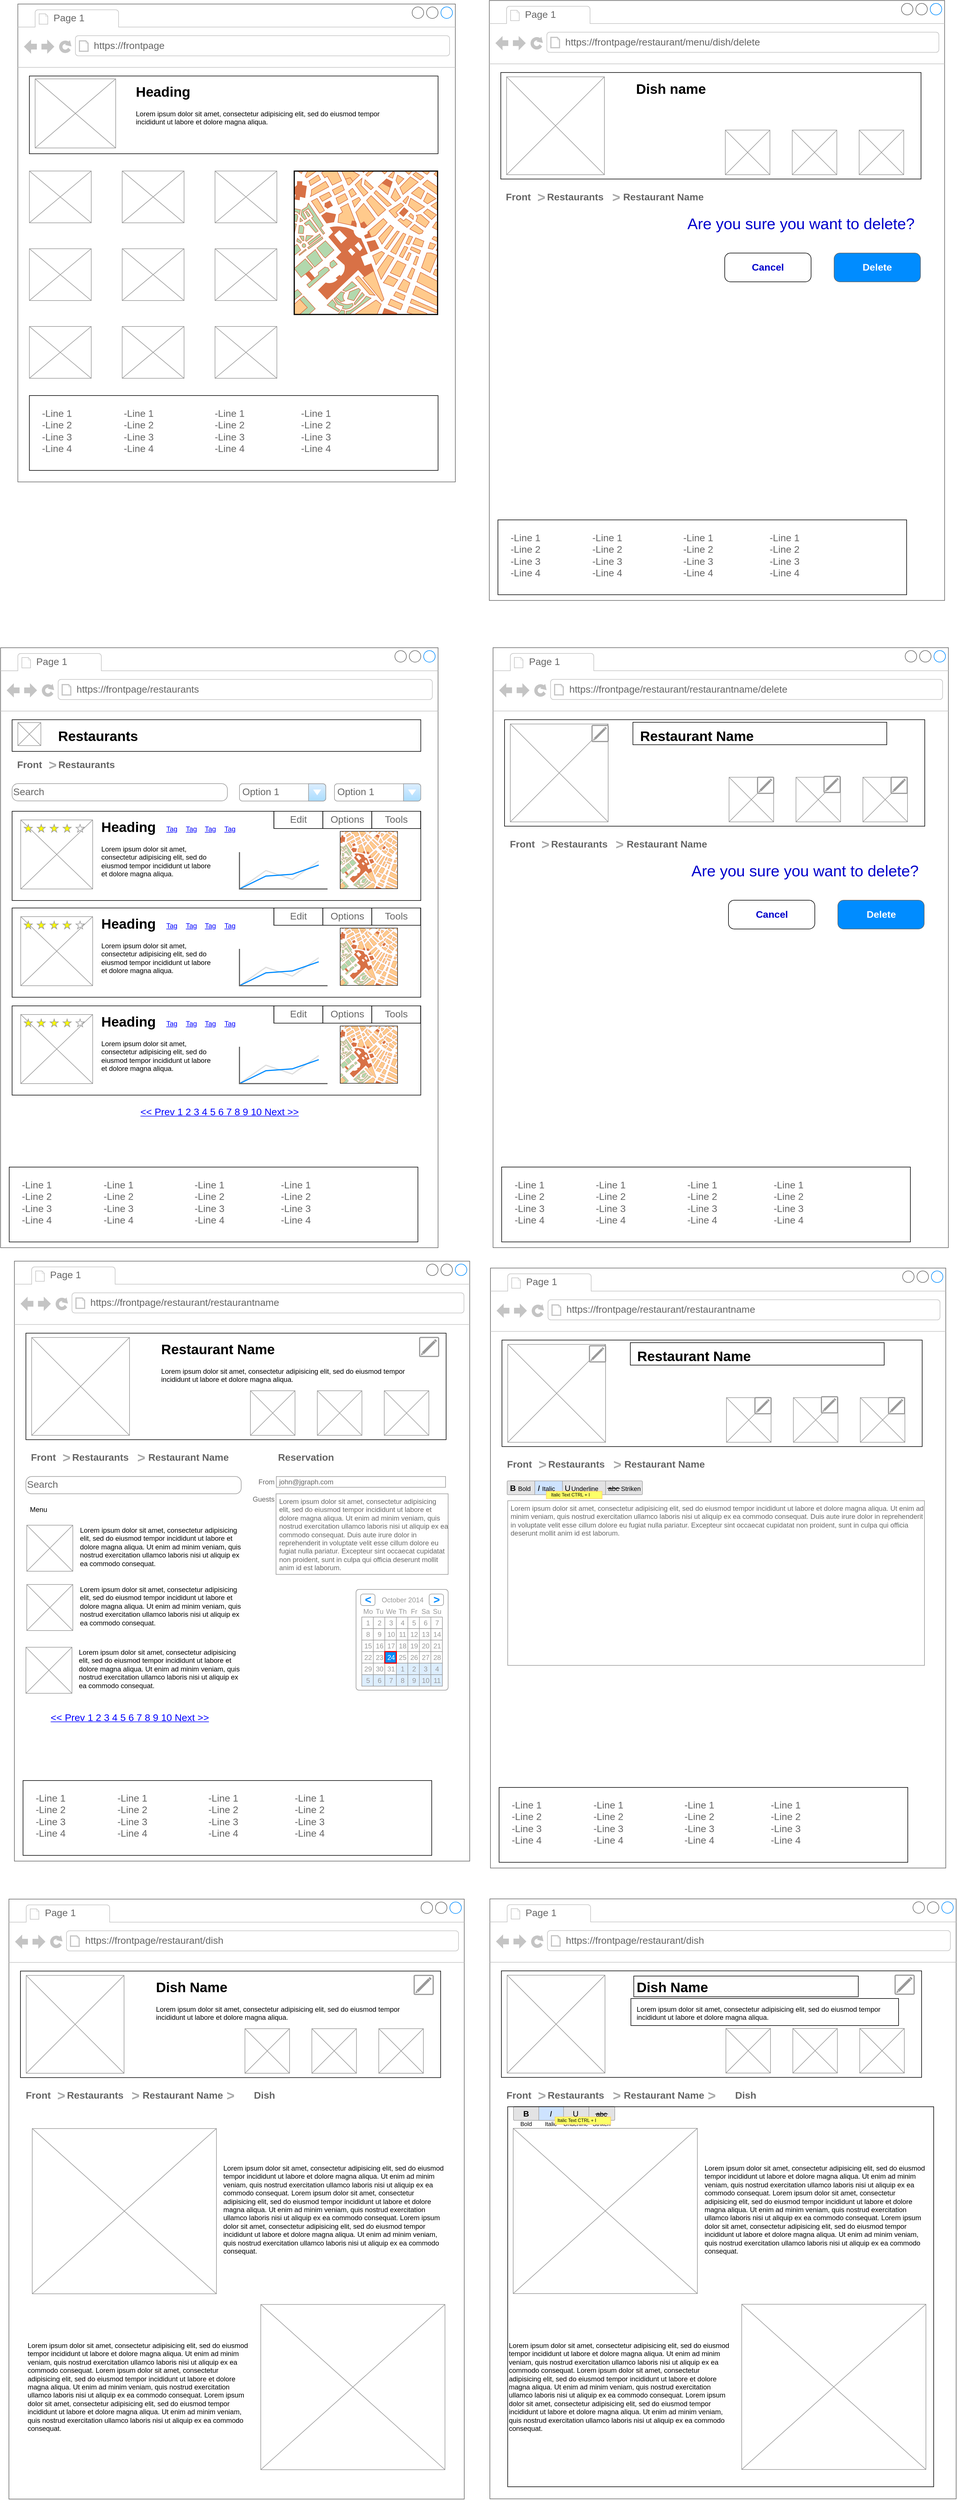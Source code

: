 <mxfile version="10.6.6" type="device"><diagram id="rxJBo8ZOHRohzlf3KOr1" name="Page-1"><mxGraphModel dx="1355" dy="936" grid="1" gridSize="10" guides="1" tooltips="1" connect="1" arrows="1" fold="1" page="1" pageScale="1" pageWidth="850" pageHeight="1100" math="0" shadow="0"><root><mxCell id="0"/><mxCell id="1" parent="0"/><mxCell id="PhhG7pVDEbXxUNnBguKL-359" value="" style="strokeWidth=1;shadow=0;dashed=0;align=center;html=1;shape=mxgraph.mockup.containers.browserWindow;rSize=0;fillColor=#ffffff;strokeColor=#666666;strokeColor2=#008cff;strokeColor3=#c4c4c4;mainText=,;recursiveResize=0;" vertex="1" parent="1"><mxGeometry x="870" y="3321" width="810" height="1042" as="geometry"/></mxCell><mxCell id="PhhG7pVDEbXxUNnBguKL-360" value="" style="rounded=0;whiteSpace=wrap;html=1;" vertex="1" parent="PhhG7pVDEbXxUNnBguKL-359"><mxGeometry x="20" y="125" width="730" height="185" as="geometry"/></mxCell><mxCell id="PhhG7pVDEbXxUNnBguKL-361" value="Page 1" style="strokeWidth=1;shadow=0;dashed=0;align=center;html=1;shape=mxgraph.mockup.containers.anchor;fontSize=17;fontColor=#666666;align=left;" vertex="1" parent="PhhG7pVDEbXxUNnBguKL-359"><mxGeometry x="60" y="12" width="110" height="26" as="geometry"/></mxCell><mxCell id="PhhG7pVDEbXxUNnBguKL-362" value="https://frontpage/restaurant/dish" style="strokeWidth=1;shadow=0;dashed=0;align=center;html=1;shape=mxgraph.mockup.containers.anchor;rSize=0;fontSize=17;fontColor=#666666;align=left;" vertex="1" parent="PhhG7pVDEbXxUNnBguKL-359"><mxGeometry x="130" y="60" width="250" height="26" as="geometry"/></mxCell><mxCell id="PhhG7pVDEbXxUNnBguKL-363" value="" style="verticalLabelPosition=bottom;shadow=0;dashed=0;align=center;html=1;verticalAlign=top;strokeWidth=1;shape=mxgraph.mockup.graphics.simpleIcon;strokeColor=#999999;fillColor=#ffffff;" vertex="1" parent="PhhG7pVDEbXxUNnBguKL-359"><mxGeometry x="30" y="132.5" width="170" height="170" as="geometry"/></mxCell><mxCell id="PhhG7pVDEbXxUNnBguKL-364" value="&lt;h1&gt;Dish Name&lt;br&gt;&lt;/h1&gt;&lt;p&gt;Lorem ipsum dolor sit amet, consectetur adipisicing elit, sed do eiusmod tempor incididunt ut labore et dolore magna aliqua.&lt;/p&gt;" style="text;html=1;strokeColor=none;fillColor=none;spacing=5;spacingTop=-20;whiteSpace=wrap;overflow=hidden;rounded=0;" vertex="1" parent="PhhG7pVDEbXxUNnBguKL-359"><mxGeometry x="250" y="134" width="470" height="137" as="geometry"/></mxCell><mxCell id="PhhG7pVDEbXxUNnBguKL-365" value="Front" style="strokeWidth=1;shadow=0;dashed=0;align=center;html=1;shape=mxgraph.mockup.navigation.anchor;fontSize=17;fontColor=#666666;fontStyle=1;" vertex="1" parent="PhhG7pVDEbXxUNnBguKL-359"><mxGeometry x="20" y="326.786" width="60" height="30" as="geometry"/></mxCell><mxCell id="PhhG7pVDEbXxUNnBguKL-366" value="&gt;" style="strokeWidth=1;shadow=0;dashed=0;align=center;html=1;shape=mxgraph.mockup.navigation.anchor;fontSize=24;fontColor=#aaaaaa;fontStyle=1;" vertex="1" parent="PhhG7pVDEbXxUNnBguKL-359"><mxGeometry x="80" y="326.786" width="20" height="30" as="geometry"/></mxCell><mxCell id="PhhG7pVDEbXxUNnBguKL-367" value="Restaurants" style="strokeWidth=1;shadow=0;dashed=0;align=center;html=1;shape=mxgraph.mockup.navigation.anchor;fontSize=17;fontColor=#666666;fontStyle=1;" vertex="1" parent="PhhG7pVDEbXxUNnBguKL-359"><mxGeometry x="119" y="326.786" width="60" height="30" as="geometry"/></mxCell><mxCell id="PhhG7pVDEbXxUNnBguKL-368" value="" style="strokeWidth=1;shadow=0;dashed=0;align=center;html=1;shape=mxgraph.mockup.navigation.anchor;fontSize=17;fontColor=#008cff;fontStyle=1;" vertex="1" parent="PhhG7pVDEbXxUNnBguKL-359"><mxGeometry x="260" y="326.786" width="60" height="30" as="geometry"/></mxCell><mxCell id="PhhG7pVDEbXxUNnBguKL-369" value="&gt;" style="strokeWidth=1;shadow=0;dashed=0;align=center;html=1;shape=mxgraph.mockup.navigation.anchor;fontSize=24;fontColor=#aaaaaa;fontStyle=1;" vertex="1" parent="PhhG7pVDEbXxUNnBguKL-359"><mxGeometry x="209.5" y="326.786" width="20" height="30" as="geometry"/></mxCell><mxCell id="PhhG7pVDEbXxUNnBguKL-370" value="Restaurant Name" style="strokeWidth=1;shadow=0;dashed=0;align=center;html=1;shape=mxgraph.mockup.navigation.anchor;fontSize=17;fontColor=#666666;fontStyle=1;" vertex="1" parent="PhhG7pVDEbXxUNnBguKL-359"><mxGeometry x="271.5" y="326.786" width="60" height="30" as="geometry"/></mxCell><mxCell id="PhhG7pVDEbXxUNnBguKL-371" value="" style="verticalLabelPosition=bottom;shadow=0;dashed=0;align=center;html=1;verticalAlign=top;strokeWidth=1;shape=mxgraph.mockup.graphics.simpleIcon;strokeColor=#999999;fillColor=#ffffff;fontSize=12;" vertex="1" parent="PhhG7pVDEbXxUNnBguKL-359"><mxGeometry x="410" y="225" width="77.5" height="77.5" as="geometry"/></mxCell><mxCell id="PhhG7pVDEbXxUNnBguKL-372" value="" style="verticalLabelPosition=bottom;shadow=0;dashed=0;align=center;html=1;verticalAlign=top;strokeWidth=1;shape=mxgraph.mockup.graphics.simpleIcon;strokeColor=#999999;fillColor=#ffffff;fontSize=12;" vertex="1" parent="PhhG7pVDEbXxUNnBguKL-359"><mxGeometry x="526.25" y="225" width="77.5" height="77.5" as="geometry"/></mxCell><mxCell id="PhhG7pVDEbXxUNnBguKL-373" value="" style="verticalLabelPosition=bottom;shadow=0;dashed=0;align=center;html=1;verticalAlign=top;strokeWidth=1;shape=mxgraph.mockup.graphics.simpleIcon;strokeColor=#999999;fillColor=#ffffff;fontSize=12;" vertex="1" parent="PhhG7pVDEbXxUNnBguKL-359"><mxGeometry x="642.5" y="225" width="77.5" height="77.5" as="geometry"/></mxCell><mxCell id="PhhG7pVDEbXxUNnBguKL-374" value="" style="group" vertex="1" connectable="0" parent="PhhG7pVDEbXxUNnBguKL-359"><mxGeometry x="413" y="333.5" width="336" height="312" as="geometry"/></mxCell><mxCell id="PhhG7pVDEbXxUNnBguKL-375" value="" style="strokeColor=#999999;verticalLabelPosition=bottom;shadow=0;dashed=0;fillColor=#ffffff;verticalAlign=top;strokeWidth=2;html=1;shape=mxgraph.mockup.misc.editIcon;fontSize=12;align=left;" vertex="1" parent="PhhG7pVDEbXxUNnBguKL-359"><mxGeometry x="704" y="132.5" width="33" height="33" as="geometry"/></mxCell><mxCell id="PhhG7pVDEbXxUNnBguKL-376" value="Dish" style="strokeWidth=1;shadow=0;dashed=0;align=center;html=1;shape=mxgraph.mockup.navigation.anchor;fontSize=17;fontColor=#666666;fontStyle=1;" vertex="1" parent="PhhG7pVDEbXxUNnBguKL-359"><mxGeometry x="413.5" y="326.786" width="60" height="30" as="geometry"/></mxCell><mxCell id="PhhG7pVDEbXxUNnBguKL-377" value="&gt;" style="strokeWidth=1;shadow=0;dashed=0;align=center;html=1;shape=mxgraph.mockup.navigation.anchor;fontSize=24;fontColor=#aaaaaa;fontStyle=1;" vertex="1" parent="PhhG7pVDEbXxUNnBguKL-359"><mxGeometry x="374.5" y="326.786" width="20" height="30" as="geometry"/></mxCell><mxCell id="PhhG7pVDEbXxUNnBguKL-382" value="" style="verticalLabelPosition=bottom;shadow=0;dashed=0;align=center;html=1;verticalAlign=top;strokeWidth=1;shape=mxgraph.mockup.menus_and_buttons.font_style_selector_3;fontSize=12;" vertex="1" parent="PhhG7pVDEbXxUNnBguKL-359"><mxGeometry x="41" y="360.643" width="176" height="38" as="geometry"/></mxCell><mxCell id="PhhG7pVDEbXxUNnBguKL-378" value="Lorem ipsum dolor sit amet, consectetur adipisicing elit, sed do eiusmod tempor incididunt ut labore et dolore magna aliqua. Ut enim ad minim veniam, quis nostrud exercitation ullamco laboris nisi ut aliquip ex ea commodo consequat. Lorem ipsum dolor sit amet, consectetur adipisicing elit, sed do eiusmod tempor incididunt ut labore et dolore magna aliqua. Ut enim ad minim veniam, quis nostrud exercitation ullamco laboris nisi ut aliquip ex ea commodo consequat. Lorem ipsum dolor sit amet, consectetur adipisicing elit, sed do eiusmod tempor incididunt ut labore et dolore magna aliqua. Ut enim ad minim veniam, quis nostrud exercitation ullamco laboris nisi ut aliquip ex ea commodo consequat. " style="text;spacingTop=-5;fillColor=#ffffff;whiteSpace=wrap;html=1;align=left;fontSize=12;fontFamily=Helvetica;fillColor=none;strokeColor=none;" vertex="1" parent="PhhG7pVDEbXxUNnBguKL-359"><mxGeometry x="30.5" y="766.5" width="388" height="162" as="geometry"/></mxCell><mxCell id="PhhG7pVDEbXxUNnBguKL-379" value="" style="verticalLabelPosition=bottom;shadow=0;dashed=0;align=center;html=1;verticalAlign=top;strokeWidth=1;shape=mxgraph.mockup.graphics.simpleIcon;strokeColor=#999999;fillColor=#ffffff;fontSize=12;" vertex="1" parent="PhhG7pVDEbXxUNnBguKL-359"><mxGeometry x="437.5" y="704.0" width="320" height="287" as="geometry"/></mxCell><mxCell id="PhhG7pVDEbXxUNnBguKL-380" value="" style="verticalLabelPosition=bottom;shadow=0;dashed=0;align=center;html=1;verticalAlign=top;strokeWidth=1;shape=mxgraph.mockup.graphics.simpleIcon;strokeColor=#999999;fillColor=#ffffff;fontSize=12;" vertex="1" parent="PhhG7pVDEbXxUNnBguKL-359"><mxGeometry x="40.5" y="398.5" width="320" height="287" as="geometry"/></mxCell><mxCell id="PhhG7pVDEbXxUNnBguKL-381" value="Lorem ipsum dolor sit amet, consectetur adipisicing elit, sed do eiusmod tempor incididunt ut labore et dolore magna aliqua. Ut enim ad minim veniam, quis nostrud exercitation ullamco laboris nisi ut aliquip ex ea commodo consequat. Lorem ipsum dolor sit amet, consectetur adipisicing elit, sed do eiusmod tempor incididunt ut labore et dolore magna aliqua. Ut enim ad minim veniam, quis nostrud exercitation ullamco laboris nisi ut aliquip ex ea commodo consequat. Lorem ipsum dolor sit amet, consectetur adipisicing elit, sed do eiusmod tempor incididunt ut labore et dolore magna aliqua. Ut enim ad minim veniam, quis nostrud exercitation ullamco laboris nisi ut aliquip ex ea commodo consequat. " style="text;spacingTop=-5;fillColor=#ffffff;whiteSpace=wrap;html=1;align=left;fontSize=12;fontFamily=Helvetica;fillColor=none;strokeColor=none;" vertex="1" parent="PhhG7pVDEbXxUNnBguKL-359"><mxGeometry x="370.5" y="458.5" width="388" height="167" as="geometry"/></mxCell><mxCell id="PhhG7pVDEbXxUNnBguKL-384" value="" style="rounded=0;whiteSpace=wrap;html=1;strokeColor=#000000;fontSize=12;align=left;fillColor=none;" vertex="1" parent="PhhG7pVDEbXxUNnBguKL-359"><mxGeometry x="31" y="361" width="740" height="660" as="geometry"/></mxCell><mxCell id="PhhG7pVDEbXxUNnBguKL-385" value="" style="rounded=0;whiteSpace=wrap;html=1;strokeColor=#000000;fillColor=none;fontSize=12;align=left;" vertex="1" parent="PhhG7pVDEbXxUNnBguKL-359"><mxGeometry x="250" y="134" width="390" height="36" as="geometry"/></mxCell><mxCell id="PhhG7pVDEbXxUNnBguKL-386" value="" style="rounded=0;whiteSpace=wrap;html=1;strokeColor=#000000;fillColor=none;fontSize=12;align=left;" vertex="1" parent="PhhG7pVDEbXxUNnBguKL-359"><mxGeometry x="245" y="173" width="465" height="47" as="geometry"/></mxCell><mxCell id="-W2OI5PVL0m5jPTXvvUA-1" value="" style="strokeWidth=1;shadow=0;dashed=0;align=center;html=1;shape=mxgraph.mockup.containers.browserWindow;rSize=0;fillColor=#ffffff;strokeColor=#666666;strokeColor2=#008cff;strokeColor3=#c4c4c4;mainText=,;recursiveResize=0;" parent="1" vertex="1"><mxGeometry x="50" y="30" width="760" height="830" as="geometry"/></mxCell><mxCell id="-W2OI5PVL0m5jPTXvvUA-5" value="" style="rounded=0;whiteSpace=wrap;html=1;" parent="-W2OI5PVL0m5jPTXvvUA-1" vertex="1"><mxGeometry x="20" y="125" width="710" height="135" as="geometry"/></mxCell><mxCell id="-W2OI5PVL0m5jPTXvvUA-2" value="Page 1" style="strokeWidth=1;shadow=0;dashed=0;align=center;html=1;shape=mxgraph.mockup.containers.anchor;fontSize=17;fontColor=#666666;align=left;" parent="-W2OI5PVL0m5jPTXvvUA-1" vertex="1"><mxGeometry x="60" y="12" width="110" height="26" as="geometry"/></mxCell><mxCell id="-W2OI5PVL0m5jPTXvvUA-3" value="https://frontpage" style="strokeWidth=1;shadow=0;dashed=0;align=center;html=1;shape=mxgraph.mockup.containers.anchor;rSize=0;fontSize=17;fontColor=#666666;align=left;" parent="-W2OI5PVL0m5jPTXvvUA-1" vertex="1"><mxGeometry x="130" y="60" width="250" height="26" as="geometry"/></mxCell><mxCell id="-W2OI5PVL0m5jPTXvvUA-4" value="" style="verticalLabelPosition=bottom;shadow=0;dashed=0;align=center;html=1;verticalAlign=top;strokeWidth=1;shape=mxgraph.mockup.graphics.simpleIcon;strokeColor=#999999;fillColor=#ffffff;" parent="-W2OI5PVL0m5jPTXvvUA-1" vertex="1"><mxGeometry x="30" y="130" width="140" height="120" as="geometry"/></mxCell><mxCell id="-W2OI5PVL0m5jPTXvvUA-7" value="&lt;h1&gt;Heading&lt;/h1&gt;&lt;p&gt;Lorem ipsum dolor sit amet, consectetur adipisicing elit, sed do eiusmod tempor incididunt ut labore et dolore magna aliqua.&lt;/p&gt;" style="text;html=1;strokeColor=none;fillColor=none;spacing=5;spacingTop=-20;whiteSpace=wrap;overflow=hidden;rounded=0;" parent="-W2OI5PVL0m5jPTXvvUA-1" vertex="1"><mxGeometry x="200" y="132.5" width="470" height="120" as="geometry"/></mxCell><mxCell id="-W2OI5PVL0m5jPTXvvUA-17" value="" style="group" parent="-W2OI5PVL0m5jPTXvvUA-1" vertex="1" connectable="0"><mxGeometry x="20" y="290" width="430" height="360" as="geometry"/></mxCell><mxCell id="-W2OI5PVL0m5jPTXvvUA-8" value="" style="verticalLabelPosition=bottom;shadow=0;dashed=0;align=center;html=1;verticalAlign=top;strokeWidth=1;shape=mxgraph.mockup.graphics.simpleIcon;strokeColor=#999999;fillColor=#ffffff;" parent="-W2OI5PVL0m5jPTXvvUA-17" vertex="1"><mxGeometry width="107.5" height="90" as="geometry"/></mxCell><mxCell id="-W2OI5PVL0m5jPTXvvUA-9" value="" style="verticalLabelPosition=bottom;shadow=0;dashed=0;align=center;html=1;verticalAlign=top;strokeWidth=1;shape=mxgraph.mockup.graphics.simpleIcon;strokeColor=#999999;fillColor=#ffffff;" parent="-W2OI5PVL0m5jPTXvvUA-17" vertex="1"><mxGeometry x="161.25" width="107.5" height="90" as="geometry"/></mxCell><mxCell id="-W2OI5PVL0m5jPTXvvUA-10" value="" style="verticalLabelPosition=bottom;shadow=0;dashed=0;align=center;html=1;verticalAlign=top;strokeWidth=1;shape=mxgraph.mockup.graphics.simpleIcon;strokeColor=#999999;fillColor=#ffffff;" parent="-W2OI5PVL0m5jPTXvvUA-17" vertex="1"><mxGeometry x="322.5" width="107.5" height="90" as="geometry"/></mxCell><mxCell id="-W2OI5PVL0m5jPTXvvUA-11" value="" style="verticalLabelPosition=bottom;shadow=0;dashed=0;align=center;html=1;verticalAlign=top;strokeWidth=1;shape=mxgraph.mockup.graphics.simpleIcon;strokeColor=#999999;fillColor=#ffffff;" parent="-W2OI5PVL0m5jPTXvvUA-17" vertex="1"><mxGeometry y="135" width="107.5" height="90" as="geometry"/></mxCell><mxCell id="-W2OI5PVL0m5jPTXvvUA-12" value="" style="verticalLabelPosition=bottom;shadow=0;dashed=0;align=center;html=1;verticalAlign=top;strokeWidth=1;shape=mxgraph.mockup.graphics.simpleIcon;strokeColor=#999999;fillColor=#ffffff;" parent="-W2OI5PVL0m5jPTXvvUA-17" vertex="1"><mxGeometry x="161.25" y="135" width="107.5" height="90" as="geometry"/></mxCell><mxCell id="-W2OI5PVL0m5jPTXvvUA-13" value="" style="verticalLabelPosition=bottom;shadow=0;dashed=0;align=center;html=1;verticalAlign=top;strokeWidth=1;shape=mxgraph.mockup.graphics.simpleIcon;strokeColor=#999999;fillColor=#ffffff;" parent="-W2OI5PVL0m5jPTXvvUA-17" vertex="1"><mxGeometry x="322.5" y="135" width="107.5" height="90" as="geometry"/></mxCell><mxCell id="-W2OI5PVL0m5jPTXvvUA-14" value="" style="verticalLabelPosition=bottom;shadow=0;dashed=0;align=center;html=1;verticalAlign=top;strokeWidth=1;shape=mxgraph.mockup.graphics.simpleIcon;strokeColor=#999999;fillColor=#ffffff;" parent="-W2OI5PVL0m5jPTXvvUA-17" vertex="1"><mxGeometry y="270" width="107.5" height="90" as="geometry"/></mxCell><mxCell id="-W2OI5PVL0m5jPTXvvUA-15" value="" style="verticalLabelPosition=bottom;shadow=0;dashed=0;align=center;html=1;verticalAlign=top;strokeWidth=1;shape=mxgraph.mockup.graphics.simpleIcon;strokeColor=#999999;fillColor=#ffffff;" parent="-W2OI5PVL0m5jPTXvvUA-17" vertex="1"><mxGeometry x="161.25" y="270" width="107.5" height="90" as="geometry"/></mxCell><mxCell id="-W2OI5PVL0m5jPTXvvUA-16" value="" style="verticalLabelPosition=bottom;shadow=0;dashed=0;align=center;html=1;verticalAlign=top;strokeWidth=1;shape=mxgraph.mockup.graphics.simpleIcon;strokeColor=#999999;fillColor=#ffffff;" parent="-W2OI5PVL0m5jPTXvvUA-17" vertex="1"><mxGeometry x="322.5" y="270" width="107.5" height="90" as="geometry"/></mxCell><mxCell id="-W2OI5PVL0m5jPTXvvUA-18" value="" style="verticalLabelPosition=bottom;shadow=0;dashed=0;align=center;html=1;verticalAlign=top;strokeWidth=1;shape=mxgraph.mockup.misc.map;" parent="-W2OI5PVL0m5jPTXvvUA-1" vertex="1"><mxGeometry x="480" y="290" width="250" height="250" as="geometry"/></mxCell><mxCell id="-W2OI5PVL0m5jPTXvvUA-19" value="" style="rounded=0;whiteSpace=wrap;html=1;" parent="-W2OI5PVL0m5jPTXvvUA-1" vertex="1"><mxGeometry x="20" y="680" width="710" height="130" as="geometry"/></mxCell><mxCell id="-W2OI5PVL0m5jPTXvvUA-20" value="-Line 1&#xA;-Line 2&#xA;-Line 3&#xA;-Line 4" style="strokeWidth=1;shadow=0;dashed=0;align=center;html=1;shape=mxgraph.mockup.text.bulletedList;textColor=#666666;mainText=,,,,;textSize=17;bulletStyle=none;strokeColor=none;fillColor=none;align=left;verticalAlign=top;fontSize=17;fontColor=#666666;" parent="-W2OI5PVL0m5jPTXvvUA-1" vertex="1"><mxGeometry x="40" y="695" width="110" height="100" as="geometry"/></mxCell><mxCell id="-W2OI5PVL0m5jPTXvvUA-21" value="-Line 1&#xA;-Line 2&#xA;-Line 3&#xA;-Line 4" style="strokeWidth=1;shadow=0;dashed=0;align=center;html=1;shape=mxgraph.mockup.text.bulletedList;textColor=#666666;mainText=,,,,;textSize=17;bulletStyle=none;strokeColor=none;fillColor=none;align=left;verticalAlign=top;fontSize=17;fontColor=#666666;" parent="-W2OI5PVL0m5jPTXvvUA-1" vertex="1"><mxGeometry x="181.5" y="695" width="110" height="100" as="geometry"/></mxCell><mxCell id="-W2OI5PVL0m5jPTXvvUA-22" value="-Line 1&#xA;-Line 2&#xA;-Line 3&#xA;-Line 4" style="strokeWidth=1;shadow=0;dashed=0;align=center;html=1;shape=mxgraph.mockup.text.bulletedList;textColor=#666666;mainText=,,,,;textSize=17;bulletStyle=none;strokeColor=none;fillColor=none;align=left;verticalAlign=top;fontSize=17;fontColor=#666666;" parent="-W2OI5PVL0m5jPTXvvUA-1" vertex="1"><mxGeometry x="340" y="695" width="110" height="100" as="geometry"/></mxCell><mxCell id="-W2OI5PVL0m5jPTXvvUA-23" value="-Line 1&#xA;-Line 2&#xA;-Line 3&#xA;-Line 4" style="strokeWidth=1;shadow=0;dashed=0;align=center;html=1;shape=mxgraph.mockup.text.bulletedList;textColor=#666666;mainText=,,,,;textSize=17;bulletStyle=none;strokeColor=none;fillColor=none;align=left;verticalAlign=top;fontSize=17;fontColor=#666666;" parent="-W2OI5PVL0m5jPTXvvUA-1" vertex="1"><mxGeometry x="490" y="695" width="110" height="100" as="geometry"/></mxCell><mxCell id="PhhG7pVDEbXxUNnBguKL-1" value="" style="strokeWidth=1;shadow=0;dashed=0;align=center;html=1;shape=mxgraph.mockup.containers.browserWindow;rSize=0;fillColor=#ffffff;strokeColor=#666666;strokeColor2=#008cff;strokeColor3=#c4c4c4;mainText=,;recursiveResize=0;" vertex="1" parent="1"><mxGeometry x="20" y="1148" width="760" height="1042" as="geometry"/></mxCell><mxCell id="PhhG7pVDEbXxUNnBguKL-2" value="" style="rounded=0;whiteSpace=wrap;html=1;" vertex="1" parent="PhhG7pVDEbXxUNnBguKL-1"><mxGeometry x="20" y="125" width="710" height="55" as="geometry"/></mxCell><mxCell id="PhhG7pVDEbXxUNnBguKL-3" value="Page 1" style="strokeWidth=1;shadow=0;dashed=0;align=center;html=1;shape=mxgraph.mockup.containers.anchor;fontSize=17;fontColor=#666666;align=left;" vertex="1" parent="PhhG7pVDEbXxUNnBguKL-1"><mxGeometry x="60" y="12" width="110" height="26" as="geometry"/></mxCell><mxCell id="PhhG7pVDEbXxUNnBguKL-4" value="https://frontpage/restaurants" style="strokeWidth=1;shadow=0;dashed=0;align=center;html=1;shape=mxgraph.mockup.containers.anchor;rSize=0;fontSize=17;fontColor=#666666;align=left;" vertex="1" parent="PhhG7pVDEbXxUNnBguKL-1"><mxGeometry x="130" y="60" width="250" height="26" as="geometry"/></mxCell><mxCell id="PhhG7pVDEbXxUNnBguKL-5" value="" style="verticalLabelPosition=bottom;shadow=0;dashed=0;align=center;html=1;verticalAlign=top;strokeWidth=1;shape=mxgraph.mockup.graphics.simpleIcon;strokeColor=#999999;fillColor=#ffffff;" vertex="1" parent="PhhG7pVDEbXxUNnBguKL-1"><mxGeometry x="30" y="130" width="40" height="40" as="geometry"/></mxCell><mxCell id="PhhG7pVDEbXxUNnBguKL-6" value="&lt;h1&gt;Restaurants&lt;br&gt;&lt;/h1&gt;&lt;p&gt;Lorem ipsum dolor sit amet, consectetur adipisicing elit, sed do eiusmod tempor incididunt ut labore et dolore magna aliqua.&lt;/p&gt;" style="text;html=1;strokeColor=none;fillColor=none;spacing=5;spacingTop=-20;whiteSpace=wrap;overflow=hidden;rounded=0;" vertex="1" parent="PhhG7pVDEbXxUNnBguKL-1"><mxGeometry x="95" y="133.5" width="470" height="38" as="geometry"/></mxCell><mxCell id="PhhG7pVDEbXxUNnBguKL-25" value="Option 1" style="strokeWidth=1;shadow=0;dashed=0;align=center;html=1;shape=mxgraph.mockup.forms.comboBox;strokeColor=#999999;fillColor=#ddeeff;align=left;fillColor2=#aaddff;mainText=;fontColor=#666666;fontSize=17;spacingLeft=3;" vertex="1" parent="PhhG7pVDEbXxUNnBguKL-1"><mxGeometry x="580" y="236.286" width="150" height="30" as="geometry"/></mxCell><mxCell id="PhhG7pVDEbXxUNnBguKL-26" value="Option 1" style="strokeWidth=1;shadow=0;dashed=0;align=center;html=1;shape=mxgraph.mockup.forms.comboBox;strokeColor=#999999;fillColor=#ddeeff;align=left;fillColor2=#aaddff;mainText=;fontColor=#666666;fontSize=17;spacingLeft=3;" vertex="1" parent="PhhG7pVDEbXxUNnBguKL-1"><mxGeometry x="415" y="236.286" width="150" height="30" as="geometry"/></mxCell><mxCell id="PhhG7pVDEbXxUNnBguKL-27" value="Search" style="strokeWidth=1;shadow=0;dashed=0;align=left;html=1;shape=mxgraph.mockup.rrect;rSize=10;fillColor=#ffffff;strokeColor=#999999;fontFamily=Helvetica;fontSize=17;fontColor=#666666;" vertex="1" parent="PhhG7pVDEbXxUNnBguKL-1"><mxGeometry x="20" y="236" width="374" height="30" as="geometry"/></mxCell><mxCell id="PhhG7pVDEbXxUNnBguKL-43" value="Front" style="strokeWidth=1;shadow=0;dashed=0;align=center;html=1;shape=mxgraph.mockup.navigation.anchor;fontSize=17;fontColor=#666666;fontStyle=1;" vertex="1" parent="PhhG7pVDEbXxUNnBguKL-1"><mxGeometry x="20" y="188.786" width="60" height="30" as="geometry"/></mxCell><mxCell id="PhhG7pVDEbXxUNnBguKL-44" value="&gt;" style="strokeWidth=1;shadow=0;dashed=0;align=center;html=1;shape=mxgraph.mockup.navigation.anchor;fontSize=24;fontColor=#aaaaaa;fontStyle=1;" vertex="1" parent="PhhG7pVDEbXxUNnBguKL-1"><mxGeometry x="80" y="188.786" width="20" height="30" as="geometry"/></mxCell><mxCell id="PhhG7pVDEbXxUNnBguKL-45" value="Restaurants" style="strokeWidth=1;shadow=0;dashed=0;align=center;html=1;shape=mxgraph.mockup.navigation.anchor;fontSize=17;fontColor=#666666;fontStyle=1;" vertex="1" parent="PhhG7pVDEbXxUNnBguKL-1"><mxGeometry x="119" y="188.786" width="60" height="30" as="geometry"/></mxCell><mxCell id="PhhG7pVDEbXxUNnBguKL-49" value="" style="strokeWidth=1;shadow=0;dashed=0;align=center;html=1;shape=mxgraph.mockup.navigation.anchor;fontSize=17;fontColor=#008cff;fontStyle=1;" vertex="1" parent="PhhG7pVDEbXxUNnBguKL-1"><mxGeometry x="260" y="188.786" width="60" height="30" as="geometry"/></mxCell><mxCell id="PhhG7pVDEbXxUNnBguKL-65" value="" style="group" vertex="1" connectable="0" parent="PhhG7pVDEbXxUNnBguKL-1"><mxGeometry x="20" y="284" width="710" height="155" as="geometry"/></mxCell><mxCell id="PhhG7pVDEbXxUNnBguKL-24" value="" style="rounded=0;whiteSpace=wrap;html=1;" vertex="1" parent="PhhG7pVDEbXxUNnBguKL-65"><mxGeometry width="710" height="155" as="geometry"/></mxCell><mxCell id="PhhG7pVDEbXxUNnBguKL-28" value="&lt;h1&gt;Heading&lt;/h1&gt;&lt;p&gt;Lorem ipsum dolor sit amet, consectetur adipisicing elit, sed do eiusmod tempor incididunt ut labore et dolore magna aliqua.&lt;/p&gt;" style="text;html=1;strokeColor=none;fillColor=none;spacing=5;spacingTop=-20;whiteSpace=wrap;overflow=hidden;rounded=0;" vertex="1" parent="PhhG7pVDEbXxUNnBguKL-65"><mxGeometry x="150" y="8.286" width="210" height="138" as="geometry"/></mxCell><mxCell id="PhhG7pVDEbXxUNnBguKL-29" value="" style="verticalLabelPosition=bottom;shadow=0;dashed=0;align=center;html=1;verticalAlign=top;strokeWidth=1;shape=mxgraph.mockup.graphics.simpleIcon;strokeColor=#999999;fillColor=#ffffff;" vertex="1" parent="PhhG7pVDEbXxUNnBguKL-65"><mxGeometry x="15" y="15" width="125" height="120" as="geometry"/></mxCell><mxCell id="PhhG7pVDEbXxUNnBguKL-17" value="" style="verticalLabelPosition=bottom;shadow=0;dashed=0;align=center;html=1;verticalAlign=top;strokeWidth=1;shape=mxgraph.mockup.misc.map;" vertex="1" parent="PhhG7pVDEbXxUNnBguKL-65"><mxGeometry x="570" y="34.786" width="100" height="100" as="geometry"/></mxCell><mxCell id="PhhG7pVDEbXxUNnBguKL-23" value="" style="verticalLabelPosition=bottom;shadow=0;dashed=0;align=center;html=1;verticalAlign=top;strokeWidth=1;shape=mxgraph.mockup.misc.rating;strokeColor=#999999;fillColor=#ffff00;emptyFillColor=#ffffff;grade=4;ratingScale=5;ratingStyle=star;" vertex="1" parent="PhhG7pVDEbXxUNnBguKL-65"><mxGeometry x="21" y="22.786" width="109" height="15" as="geometry"/></mxCell><mxCell id="PhhG7pVDEbXxUNnBguKL-41" value="" style="verticalLabelPosition=bottom;shadow=0;dashed=0;align=center;html=1;verticalAlign=top;strokeWidth=1;shape=mxgraph.mockup.graphics.lineChart;fillColor=#ffffff;strokeColor=none;strokeColor2=#666666;strokeColor3=#008cff;strokeColor4=#dddddd;" vertex="1" parent="PhhG7pVDEbXxUNnBguKL-65"><mxGeometry x="395" y="71" width="153" height="64" as="geometry"/></mxCell><mxCell id="PhhG7pVDEbXxUNnBguKL-60" value="" style="group;strokeColor=#000000;" vertex="1" connectable="0" parent="PhhG7pVDEbXxUNnBguKL-65"><mxGeometry x="454.83" width="255.0" height="30" as="geometry"/></mxCell><mxCell id="PhhG7pVDEbXxUNnBguKL-54" value="Edit" style="strokeColor=inherit;fillColor=inherit;gradientColor=inherit;strokeWidth=1;shadow=0;dashed=0;align=center;html=1;shape=mxgraph.mockup.forms.rrect;rSize=0;fontSize=17;fontColor=#666666;" vertex="1" parent="PhhG7pVDEbXxUNnBguKL-60"><mxGeometry width="85.0" height="30" as="geometry"/></mxCell><mxCell id="PhhG7pVDEbXxUNnBguKL-55" value="Options" style="strokeColor=inherit;fillColor=inherit;gradientColor=inherit;strokeWidth=1;shadow=0;dashed=0;align=center;html=1;shape=mxgraph.mockup.forms.rrect;rSize=0;fontSize=17;fontColor=#666666;" vertex="1" parent="PhhG7pVDEbXxUNnBguKL-60"><mxGeometry x="85" width="85.0" height="30" as="geometry"/></mxCell><mxCell id="PhhG7pVDEbXxUNnBguKL-56" value="Tools" style="strokeColor=inherit;fillColor=inherit;gradientColor=inherit;strokeWidth=1;shadow=0;dashed=0;align=center;html=1;shape=mxgraph.mockup.forms.rrect;rSize=0;fontSize=17;fontColor=#666666;" vertex="1" parent="PhhG7pVDEbXxUNnBguKL-60"><mxGeometry x="170.0" width="85.0" height="30" as="geometry"/></mxCell><mxCell id="PhhG7pVDEbXxUNnBguKL-61" value="Tag" style="shape=rectangle;strokeColor=none;fillColor=none;linkText=;fontSize=12;fontColor=#0000ff;fontStyle=4;html=1;align=center;" vertex="1" parent="PhhG7pVDEbXxUNnBguKL-65"><mxGeometry x="254" y="15.5" width="45" height="30" as="geometry"/></mxCell><mxCell id="PhhG7pVDEbXxUNnBguKL-62" value="Tag" style="shape=rectangle;strokeColor=none;fillColor=none;linkText=;fontSize=12;fontColor=#0000ff;fontStyle=4;html=1;align=center;" vertex="1" parent="PhhG7pVDEbXxUNnBguKL-65"><mxGeometry x="288" y="15.5" width="45" height="30" as="geometry"/></mxCell><mxCell id="PhhG7pVDEbXxUNnBguKL-63" value="Tag" style="shape=rectangle;strokeColor=none;fillColor=none;linkText=;fontSize=12;fontColor=#0000ff;fontStyle=4;html=1;align=center;" vertex="1" parent="PhhG7pVDEbXxUNnBguKL-65"><mxGeometry x="321" y="15.5" width="45" height="30" as="geometry"/></mxCell><mxCell id="PhhG7pVDEbXxUNnBguKL-64" value="Tag" style="shape=rectangle;strokeColor=none;fillColor=none;linkText=;fontSize=12;fontColor=#0000ff;fontStyle=4;html=1;align=center;" vertex="1" parent="PhhG7pVDEbXxUNnBguKL-65"><mxGeometry x="355" y="15.5" width="45" height="30" as="geometry"/></mxCell><mxCell id="PhhG7pVDEbXxUNnBguKL-66" value="" style="group" vertex="1" connectable="0" parent="PhhG7pVDEbXxUNnBguKL-1"><mxGeometry x="20" y="452" width="710" height="155" as="geometry"/></mxCell><mxCell id="PhhG7pVDEbXxUNnBguKL-67" value="" style="rounded=0;whiteSpace=wrap;html=1;" vertex="1" parent="PhhG7pVDEbXxUNnBguKL-66"><mxGeometry width="710" height="155" as="geometry"/></mxCell><mxCell id="PhhG7pVDEbXxUNnBguKL-68" value="&lt;h1&gt;Heading&lt;/h1&gt;&lt;p&gt;Lorem ipsum dolor sit amet, consectetur adipisicing elit, sed do eiusmod tempor incididunt ut labore et dolore magna aliqua.&lt;/p&gt;" style="text;html=1;strokeColor=none;fillColor=none;spacing=5;spacingTop=-20;whiteSpace=wrap;overflow=hidden;rounded=0;" vertex="1" parent="PhhG7pVDEbXxUNnBguKL-66"><mxGeometry x="150" y="8.286" width="210" height="138" as="geometry"/></mxCell><mxCell id="PhhG7pVDEbXxUNnBguKL-69" value="" style="verticalLabelPosition=bottom;shadow=0;dashed=0;align=center;html=1;verticalAlign=top;strokeWidth=1;shape=mxgraph.mockup.graphics.simpleIcon;strokeColor=#999999;fillColor=#ffffff;" vertex="1" parent="PhhG7pVDEbXxUNnBguKL-66"><mxGeometry x="15" y="15" width="125" height="120" as="geometry"/></mxCell><mxCell id="PhhG7pVDEbXxUNnBguKL-70" value="" style="verticalLabelPosition=bottom;shadow=0;dashed=0;align=center;html=1;verticalAlign=top;strokeWidth=1;shape=mxgraph.mockup.misc.map;" vertex="1" parent="PhhG7pVDEbXxUNnBguKL-66"><mxGeometry x="570" y="34.786" width="100" height="100" as="geometry"/></mxCell><mxCell id="PhhG7pVDEbXxUNnBguKL-71" value="" style="verticalLabelPosition=bottom;shadow=0;dashed=0;align=center;html=1;verticalAlign=top;strokeWidth=1;shape=mxgraph.mockup.misc.rating;strokeColor=#999999;fillColor=#ffff00;emptyFillColor=#ffffff;grade=4;ratingScale=5;ratingStyle=star;" vertex="1" parent="PhhG7pVDEbXxUNnBguKL-66"><mxGeometry x="21" y="22.786" width="109" height="15" as="geometry"/></mxCell><mxCell id="PhhG7pVDEbXxUNnBguKL-72" value="" style="verticalLabelPosition=bottom;shadow=0;dashed=0;align=center;html=1;verticalAlign=top;strokeWidth=1;shape=mxgraph.mockup.graphics.lineChart;fillColor=#ffffff;strokeColor=none;strokeColor2=#666666;strokeColor3=#008cff;strokeColor4=#dddddd;" vertex="1" parent="PhhG7pVDEbXxUNnBguKL-66"><mxGeometry x="395" y="71" width="153" height="64" as="geometry"/></mxCell><mxCell id="PhhG7pVDEbXxUNnBguKL-73" value="" style="group;strokeColor=#000000;" vertex="1" connectable="0" parent="PhhG7pVDEbXxUNnBguKL-66"><mxGeometry x="454.83" width="255.0" height="30" as="geometry"/></mxCell><mxCell id="PhhG7pVDEbXxUNnBguKL-74" value="Edit" style="strokeColor=inherit;fillColor=inherit;gradientColor=inherit;strokeWidth=1;shadow=0;dashed=0;align=center;html=1;shape=mxgraph.mockup.forms.rrect;rSize=0;fontSize=17;fontColor=#666666;" vertex="1" parent="PhhG7pVDEbXxUNnBguKL-73"><mxGeometry width="85.0" height="30" as="geometry"/></mxCell><mxCell id="PhhG7pVDEbXxUNnBguKL-75" value="Options" style="strokeColor=inherit;fillColor=inherit;gradientColor=inherit;strokeWidth=1;shadow=0;dashed=0;align=center;html=1;shape=mxgraph.mockup.forms.rrect;rSize=0;fontSize=17;fontColor=#666666;" vertex="1" parent="PhhG7pVDEbXxUNnBguKL-73"><mxGeometry x="85" width="85.0" height="30" as="geometry"/></mxCell><mxCell id="PhhG7pVDEbXxUNnBguKL-76" value="Tools" style="strokeColor=inherit;fillColor=inherit;gradientColor=inherit;strokeWidth=1;shadow=0;dashed=0;align=center;html=1;shape=mxgraph.mockup.forms.rrect;rSize=0;fontSize=17;fontColor=#666666;" vertex="1" parent="PhhG7pVDEbXxUNnBguKL-73"><mxGeometry x="170.0" width="85.0" height="30" as="geometry"/></mxCell><mxCell id="PhhG7pVDEbXxUNnBguKL-77" value="Tag" style="shape=rectangle;strokeColor=none;fillColor=none;linkText=;fontSize=12;fontColor=#0000ff;fontStyle=4;html=1;align=center;" vertex="1" parent="PhhG7pVDEbXxUNnBguKL-66"><mxGeometry x="254" y="15.5" width="45" height="30" as="geometry"/></mxCell><mxCell id="PhhG7pVDEbXxUNnBguKL-78" value="Tag" style="shape=rectangle;strokeColor=none;fillColor=none;linkText=;fontSize=12;fontColor=#0000ff;fontStyle=4;html=1;align=center;" vertex="1" parent="PhhG7pVDEbXxUNnBguKL-66"><mxGeometry x="288" y="15.5" width="45" height="30" as="geometry"/></mxCell><mxCell id="PhhG7pVDEbXxUNnBguKL-79" value="Tag" style="shape=rectangle;strokeColor=none;fillColor=none;linkText=;fontSize=12;fontColor=#0000ff;fontStyle=4;html=1;align=center;" vertex="1" parent="PhhG7pVDEbXxUNnBguKL-66"><mxGeometry x="321" y="15.5" width="45" height="30" as="geometry"/></mxCell><mxCell id="PhhG7pVDEbXxUNnBguKL-80" value="Tag" style="shape=rectangle;strokeColor=none;fillColor=none;linkText=;fontSize=12;fontColor=#0000ff;fontStyle=4;html=1;align=center;" vertex="1" parent="PhhG7pVDEbXxUNnBguKL-66"><mxGeometry x="355" y="15.5" width="45" height="30" as="geometry"/></mxCell><mxCell id="PhhG7pVDEbXxUNnBguKL-81" value="" style="group" vertex="1" connectable="0" parent="PhhG7pVDEbXxUNnBguKL-1"><mxGeometry x="15" y="902" width="710" height="130" as="geometry"/></mxCell><mxCell id="PhhG7pVDEbXxUNnBguKL-18" value="" style="rounded=0;whiteSpace=wrap;html=1;" vertex="1" parent="PhhG7pVDEbXxUNnBguKL-81"><mxGeometry width="710" height="130" as="geometry"/></mxCell><mxCell id="PhhG7pVDEbXxUNnBguKL-19" value="-Line 1&#xA;-Line 2&#xA;-Line 3&#xA;-Line 4" style="strokeWidth=1;shadow=0;dashed=0;align=center;html=1;shape=mxgraph.mockup.text.bulletedList;textColor=#666666;mainText=,,,,;textSize=17;bulletStyle=none;strokeColor=none;fillColor=none;align=left;verticalAlign=top;fontSize=17;fontColor=#666666;" vertex="1" parent="PhhG7pVDEbXxUNnBguKL-81"><mxGeometry x="20" y="15" width="110" height="100" as="geometry"/></mxCell><mxCell id="PhhG7pVDEbXxUNnBguKL-20" value="-Line 1&#xA;-Line 2&#xA;-Line 3&#xA;-Line 4" style="strokeWidth=1;shadow=0;dashed=0;align=center;html=1;shape=mxgraph.mockup.text.bulletedList;textColor=#666666;mainText=,,,,;textSize=17;bulletStyle=none;strokeColor=none;fillColor=none;align=left;verticalAlign=top;fontSize=17;fontColor=#666666;" vertex="1" parent="PhhG7pVDEbXxUNnBguKL-81"><mxGeometry x="161.5" y="15" width="110" height="100" as="geometry"/></mxCell><mxCell id="PhhG7pVDEbXxUNnBguKL-21" value="-Line 1&#xA;-Line 2&#xA;-Line 3&#xA;-Line 4" style="strokeWidth=1;shadow=0;dashed=0;align=center;html=1;shape=mxgraph.mockup.text.bulletedList;textColor=#666666;mainText=,,,,;textSize=17;bulletStyle=none;strokeColor=none;fillColor=none;align=left;verticalAlign=top;fontSize=17;fontColor=#666666;" vertex="1" parent="PhhG7pVDEbXxUNnBguKL-81"><mxGeometry x="320" y="15" width="110" height="100" as="geometry"/></mxCell><mxCell id="PhhG7pVDEbXxUNnBguKL-22" value="-Line 1&#xA;-Line 2&#xA;-Line 3&#xA;-Line 4" style="strokeWidth=1;shadow=0;dashed=0;align=center;html=1;shape=mxgraph.mockup.text.bulletedList;textColor=#666666;mainText=,,,,;textSize=17;bulletStyle=none;strokeColor=none;fillColor=none;align=left;verticalAlign=top;fontSize=17;fontColor=#666666;" vertex="1" parent="PhhG7pVDEbXxUNnBguKL-81"><mxGeometry x="470" y="15" width="110" height="100" as="geometry"/></mxCell><mxCell id="PhhG7pVDEbXxUNnBguKL-82" value="" style="group" vertex="1" connectable="0" parent="PhhG7pVDEbXxUNnBguKL-1"><mxGeometry x="20" y="622" width="710" height="155" as="geometry"/></mxCell><mxCell id="PhhG7pVDEbXxUNnBguKL-83" value="" style="rounded=0;whiteSpace=wrap;html=1;" vertex="1" parent="PhhG7pVDEbXxUNnBguKL-82"><mxGeometry width="710" height="155" as="geometry"/></mxCell><mxCell id="PhhG7pVDEbXxUNnBguKL-84" value="&lt;h1&gt;Heading&lt;/h1&gt;&lt;p&gt;Lorem ipsum dolor sit amet, consectetur adipisicing elit, sed do eiusmod tempor incididunt ut labore et dolore magna aliqua.&lt;/p&gt;" style="text;html=1;strokeColor=none;fillColor=none;spacing=5;spacingTop=-20;whiteSpace=wrap;overflow=hidden;rounded=0;" vertex="1" parent="PhhG7pVDEbXxUNnBguKL-82"><mxGeometry x="150" y="8.286" width="210" height="138" as="geometry"/></mxCell><mxCell id="PhhG7pVDEbXxUNnBguKL-85" value="" style="verticalLabelPosition=bottom;shadow=0;dashed=0;align=center;html=1;verticalAlign=top;strokeWidth=1;shape=mxgraph.mockup.graphics.simpleIcon;strokeColor=#999999;fillColor=#ffffff;" vertex="1" parent="PhhG7pVDEbXxUNnBguKL-82"><mxGeometry x="15" y="15" width="125" height="120" as="geometry"/></mxCell><mxCell id="PhhG7pVDEbXxUNnBguKL-86" value="" style="verticalLabelPosition=bottom;shadow=0;dashed=0;align=center;html=1;verticalAlign=top;strokeWidth=1;shape=mxgraph.mockup.misc.map;" vertex="1" parent="PhhG7pVDEbXxUNnBguKL-82"><mxGeometry x="570" y="34.786" width="100" height="100" as="geometry"/></mxCell><mxCell id="PhhG7pVDEbXxUNnBguKL-87" value="" style="verticalLabelPosition=bottom;shadow=0;dashed=0;align=center;html=1;verticalAlign=top;strokeWidth=1;shape=mxgraph.mockup.misc.rating;strokeColor=#999999;fillColor=#ffff00;emptyFillColor=#ffffff;grade=4;ratingScale=5;ratingStyle=star;" vertex="1" parent="PhhG7pVDEbXxUNnBguKL-82"><mxGeometry x="21" y="22.786" width="109" height="15" as="geometry"/></mxCell><mxCell id="PhhG7pVDEbXxUNnBguKL-88" value="" style="verticalLabelPosition=bottom;shadow=0;dashed=0;align=center;html=1;verticalAlign=top;strokeWidth=1;shape=mxgraph.mockup.graphics.lineChart;fillColor=#ffffff;strokeColor=none;strokeColor2=#666666;strokeColor3=#008cff;strokeColor4=#dddddd;" vertex="1" parent="PhhG7pVDEbXxUNnBguKL-82"><mxGeometry x="395" y="71" width="153" height="64" as="geometry"/></mxCell><mxCell id="PhhG7pVDEbXxUNnBguKL-89" value="" style="group;strokeColor=#000000;" vertex="1" connectable="0" parent="PhhG7pVDEbXxUNnBguKL-82"><mxGeometry x="454.83" width="255.0" height="30" as="geometry"/></mxCell><mxCell id="PhhG7pVDEbXxUNnBguKL-90" value="Edit" style="strokeColor=inherit;fillColor=inherit;gradientColor=inherit;strokeWidth=1;shadow=0;dashed=0;align=center;html=1;shape=mxgraph.mockup.forms.rrect;rSize=0;fontSize=17;fontColor=#666666;" vertex="1" parent="PhhG7pVDEbXxUNnBguKL-89"><mxGeometry width="85.0" height="30" as="geometry"/></mxCell><mxCell id="PhhG7pVDEbXxUNnBguKL-91" value="Options" style="strokeColor=inherit;fillColor=inherit;gradientColor=inherit;strokeWidth=1;shadow=0;dashed=0;align=center;html=1;shape=mxgraph.mockup.forms.rrect;rSize=0;fontSize=17;fontColor=#666666;" vertex="1" parent="PhhG7pVDEbXxUNnBguKL-89"><mxGeometry x="85" width="85.0" height="30" as="geometry"/></mxCell><mxCell id="PhhG7pVDEbXxUNnBguKL-92" value="Tools" style="strokeColor=inherit;fillColor=inherit;gradientColor=inherit;strokeWidth=1;shadow=0;dashed=0;align=center;html=1;shape=mxgraph.mockup.forms.rrect;rSize=0;fontSize=17;fontColor=#666666;" vertex="1" parent="PhhG7pVDEbXxUNnBguKL-89"><mxGeometry x="170.0" width="85.0" height="30" as="geometry"/></mxCell><mxCell id="PhhG7pVDEbXxUNnBguKL-93" value="Tag" style="shape=rectangle;strokeColor=none;fillColor=none;linkText=;fontSize=12;fontColor=#0000ff;fontStyle=4;html=1;align=center;" vertex="1" parent="PhhG7pVDEbXxUNnBguKL-82"><mxGeometry x="254" y="15.5" width="45" height="30" as="geometry"/></mxCell><mxCell id="PhhG7pVDEbXxUNnBguKL-94" value="Tag" style="shape=rectangle;strokeColor=none;fillColor=none;linkText=;fontSize=12;fontColor=#0000ff;fontStyle=4;html=1;align=center;" vertex="1" parent="PhhG7pVDEbXxUNnBguKL-82"><mxGeometry x="288" y="15.5" width="45" height="30" as="geometry"/></mxCell><mxCell id="PhhG7pVDEbXxUNnBguKL-95" value="Tag" style="shape=rectangle;strokeColor=none;fillColor=none;linkText=;fontSize=12;fontColor=#0000ff;fontStyle=4;html=1;align=center;" vertex="1" parent="PhhG7pVDEbXxUNnBguKL-82"><mxGeometry x="321" y="15.5" width="45" height="30" as="geometry"/></mxCell><mxCell id="PhhG7pVDEbXxUNnBguKL-96" value="Tag" style="shape=rectangle;strokeColor=none;fillColor=none;linkText=;fontSize=12;fontColor=#0000ff;fontStyle=4;html=1;align=center;" vertex="1" parent="PhhG7pVDEbXxUNnBguKL-82"><mxGeometry x="355" y="15.5" width="45" height="30" as="geometry"/></mxCell><mxCell id="PhhG7pVDEbXxUNnBguKL-97" value="&lt;&lt; Prev 1 2 3 4 5 6 7 8 9 10 Next &gt;&gt;" style="strokeWidth=1;shadow=0;dashed=0;align=center;html=1;shape=mxgraph.mockup.navigation.pagination;linkText=;fontSize=17;fontColor=#0000ff;fontStyle=4;" vertex="1" parent="PhhG7pVDEbXxUNnBguKL-1"><mxGeometry x="205" y="792" width="350" height="30" as="geometry"/></mxCell><mxCell id="PhhG7pVDEbXxUNnBguKL-98" value="" style="strokeWidth=1;shadow=0;dashed=0;align=center;html=1;shape=mxgraph.mockup.containers.browserWindow;rSize=0;fillColor=#ffffff;strokeColor=#666666;strokeColor2=#008cff;strokeColor3=#c4c4c4;mainText=,;recursiveResize=0;" vertex="1" parent="1"><mxGeometry x="44" y="2213.429" width="791" height="1042" as="geometry"/></mxCell><mxCell id="PhhG7pVDEbXxUNnBguKL-99" value="" style="rounded=0;whiteSpace=wrap;html=1;" vertex="1" parent="PhhG7pVDEbXxUNnBguKL-98"><mxGeometry x="20" y="125" width="730" height="185" as="geometry"/></mxCell><mxCell id="PhhG7pVDEbXxUNnBguKL-100" value="Page 1" style="strokeWidth=1;shadow=0;dashed=0;align=center;html=1;shape=mxgraph.mockup.containers.anchor;fontSize=17;fontColor=#666666;align=left;" vertex="1" parent="PhhG7pVDEbXxUNnBguKL-98"><mxGeometry x="60" y="12" width="110" height="26" as="geometry"/></mxCell><mxCell id="PhhG7pVDEbXxUNnBguKL-101" value="https://frontpage/restaurant/restaurantname" style="strokeWidth=1;shadow=0;dashed=0;align=center;html=1;shape=mxgraph.mockup.containers.anchor;rSize=0;fontSize=17;fontColor=#666666;align=left;" vertex="1" parent="PhhG7pVDEbXxUNnBguKL-98"><mxGeometry x="130" y="60" width="250" height="26" as="geometry"/></mxCell><mxCell id="PhhG7pVDEbXxUNnBguKL-102" value="" style="verticalLabelPosition=bottom;shadow=0;dashed=0;align=center;html=1;verticalAlign=top;strokeWidth=1;shape=mxgraph.mockup.graphics.simpleIcon;strokeColor=#999999;fillColor=#ffffff;" vertex="1" parent="PhhG7pVDEbXxUNnBguKL-98"><mxGeometry x="30" y="132.5" width="170" height="170" as="geometry"/></mxCell><mxCell id="PhhG7pVDEbXxUNnBguKL-103" value="&lt;h1&gt;Restaurant Name&lt;br&gt;&lt;/h1&gt;&lt;p&gt;Lorem ipsum dolor sit amet, consectetur adipisicing elit, sed do eiusmod tempor incididunt ut labore et dolore magna aliqua.&lt;/p&gt;" style="text;html=1;strokeColor=none;fillColor=none;spacing=5;spacingTop=-20;whiteSpace=wrap;overflow=hidden;rounded=0;" vertex="1" parent="PhhG7pVDEbXxUNnBguKL-98"><mxGeometry x="250" y="134" width="470" height="137" as="geometry"/></mxCell><mxCell id="PhhG7pVDEbXxUNnBguKL-106" value="Search" style="strokeWidth=1;shadow=0;dashed=0;align=left;html=1;shape=mxgraph.mockup.rrect;rSize=10;fillColor=#ffffff;strokeColor=#999999;fontFamily=Helvetica;fontSize=17;fontColor=#666666;" vertex="1" parent="PhhG7pVDEbXxUNnBguKL-98"><mxGeometry x="20" y="374" width="374" height="30" as="geometry"/></mxCell><mxCell id="PhhG7pVDEbXxUNnBguKL-107" value="Front" style="strokeWidth=1;shadow=0;dashed=0;align=center;html=1;shape=mxgraph.mockup.navigation.anchor;fontSize=17;fontColor=#666666;fontStyle=1;" vertex="1" parent="PhhG7pVDEbXxUNnBguKL-98"><mxGeometry x="20" y="326.786" width="60" height="30" as="geometry"/></mxCell><mxCell id="PhhG7pVDEbXxUNnBguKL-108" value="&gt;" style="strokeWidth=1;shadow=0;dashed=0;align=center;html=1;shape=mxgraph.mockup.navigation.anchor;fontSize=24;fontColor=#aaaaaa;fontStyle=1;" vertex="1" parent="PhhG7pVDEbXxUNnBguKL-98"><mxGeometry x="80" y="326.786" width="20" height="30" as="geometry"/></mxCell><mxCell id="PhhG7pVDEbXxUNnBguKL-109" value="Restaurants" style="strokeWidth=1;shadow=0;dashed=0;align=center;html=1;shape=mxgraph.mockup.navigation.anchor;fontSize=17;fontColor=#666666;fontStyle=1;" vertex="1" parent="PhhG7pVDEbXxUNnBguKL-98"><mxGeometry x="119" y="326.786" width="60" height="30" as="geometry"/></mxCell><mxCell id="PhhG7pVDEbXxUNnBguKL-110" value="" style="strokeWidth=1;shadow=0;dashed=0;align=center;html=1;shape=mxgraph.mockup.navigation.anchor;fontSize=17;fontColor=#008cff;fontStyle=1;" vertex="1" parent="PhhG7pVDEbXxUNnBguKL-98"><mxGeometry x="260" y="326.786" width="60" height="30" as="geometry"/></mxCell><mxCell id="PhhG7pVDEbXxUNnBguKL-141" value="" style="group" vertex="1" connectable="0" parent="PhhG7pVDEbXxUNnBguKL-98"><mxGeometry x="15" y="902" width="710" height="130" as="geometry"/></mxCell><mxCell id="PhhG7pVDEbXxUNnBguKL-142" value="" style="rounded=0;whiteSpace=wrap;html=1;" vertex="1" parent="PhhG7pVDEbXxUNnBguKL-141"><mxGeometry width="710" height="130" as="geometry"/></mxCell><mxCell id="PhhG7pVDEbXxUNnBguKL-143" value="-Line 1&#xA;-Line 2&#xA;-Line 3&#xA;-Line 4" style="strokeWidth=1;shadow=0;dashed=0;align=center;html=1;shape=mxgraph.mockup.text.bulletedList;textColor=#666666;mainText=,,,,;textSize=17;bulletStyle=none;strokeColor=none;fillColor=none;align=left;verticalAlign=top;fontSize=17;fontColor=#666666;" vertex="1" parent="PhhG7pVDEbXxUNnBguKL-141"><mxGeometry x="20" y="15" width="110" height="100" as="geometry"/></mxCell><mxCell id="PhhG7pVDEbXxUNnBguKL-144" value="-Line 1&#xA;-Line 2&#xA;-Line 3&#xA;-Line 4" style="strokeWidth=1;shadow=0;dashed=0;align=center;html=1;shape=mxgraph.mockup.text.bulletedList;textColor=#666666;mainText=,,,,;textSize=17;bulletStyle=none;strokeColor=none;fillColor=none;align=left;verticalAlign=top;fontSize=17;fontColor=#666666;" vertex="1" parent="PhhG7pVDEbXxUNnBguKL-141"><mxGeometry x="161.5" y="15" width="110" height="100" as="geometry"/></mxCell><mxCell id="PhhG7pVDEbXxUNnBguKL-145" value="-Line 1&#xA;-Line 2&#xA;-Line 3&#xA;-Line 4" style="strokeWidth=1;shadow=0;dashed=0;align=center;html=1;shape=mxgraph.mockup.text.bulletedList;textColor=#666666;mainText=,,,,;textSize=17;bulletStyle=none;strokeColor=none;fillColor=none;align=left;verticalAlign=top;fontSize=17;fontColor=#666666;" vertex="1" parent="PhhG7pVDEbXxUNnBguKL-141"><mxGeometry x="320" y="15" width="110" height="100" as="geometry"/></mxCell><mxCell id="PhhG7pVDEbXxUNnBguKL-146" value="-Line 1&#xA;-Line 2&#xA;-Line 3&#xA;-Line 4" style="strokeWidth=1;shadow=0;dashed=0;align=center;html=1;shape=mxgraph.mockup.text.bulletedList;textColor=#666666;mainText=,,,,;textSize=17;bulletStyle=none;strokeColor=none;fillColor=none;align=left;verticalAlign=top;fontSize=17;fontColor=#666666;" vertex="1" parent="PhhG7pVDEbXxUNnBguKL-141"><mxGeometry x="470" y="15" width="110" height="100" as="geometry"/></mxCell><mxCell id="PhhG7pVDEbXxUNnBguKL-162" value="&lt;&lt; Prev 1 2 3 4 5 6 7 8 9 10 Next &gt;&gt;" style="strokeWidth=1;shadow=0;dashed=0;align=center;html=1;shape=mxgraph.mockup.navigation.pagination;linkText=;fontSize=17;fontColor=#0000ff;fontStyle=4;" vertex="1" parent="PhhG7pVDEbXxUNnBguKL-98"><mxGeometry x="25" y="778.5" width="350" height="30" as="geometry"/></mxCell><mxCell id="PhhG7pVDEbXxUNnBguKL-163" value="&gt;" style="strokeWidth=1;shadow=0;dashed=0;align=center;html=1;shape=mxgraph.mockup.navigation.anchor;fontSize=24;fontColor=#aaaaaa;fontStyle=1;" vertex="1" parent="PhhG7pVDEbXxUNnBguKL-98"><mxGeometry x="209.5" y="326.786" width="20" height="30" as="geometry"/></mxCell><mxCell id="PhhG7pVDEbXxUNnBguKL-164" value="Restaurant Name" style="strokeWidth=1;shadow=0;dashed=0;align=center;html=1;shape=mxgraph.mockup.navigation.anchor;fontSize=17;fontColor=#666666;fontStyle=1;" vertex="1" parent="PhhG7pVDEbXxUNnBguKL-98"><mxGeometry x="271.5" y="326.786" width="60" height="30" as="geometry"/></mxCell><mxCell id="PhhG7pVDEbXxUNnBguKL-241" value="" style="group" vertex="1" connectable="0" parent="PhhG7pVDEbXxUNnBguKL-98"><mxGeometry x="21.5" y="458.5" width="383" height="84" as="geometry"/></mxCell><mxCell id="PhhG7pVDEbXxUNnBguKL-239" value="" style="verticalLabelPosition=bottom;shadow=0;dashed=0;align=center;html=1;verticalAlign=top;strokeWidth=1;shape=mxgraph.mockup.graphics.simpleIcon;strokeColor=#999999;fillColor=#ffffff;fontSize=12;" vertex="1" parent="PhhG7pVDEbXxUNnBguKL-241"><mxGeometry width="80" height="80" as="geometry"/></mxCell><mxCell id="PhhG7pVDEbXxUNnBguKL-240" value="Lorem ipsum dolor sit amet, consectetur adipisicing elit, sed do eiusmod tempor incididunt ut labore et dolore magna aliqua. Ut enim ad minim veniam, quis nostrud exercitation ullamco laboris nisi ut aliquip ex ea commodo consequat. " style="text;spacingTop=-5;fillColor=#ffffff;whiteSpace=wrap;html=1;align=left;fontSize=12;fontFamily=Helvetica;fillColor=none;strokeColor=none;" vertex="1" parent="PhhG7pVDEbXxUNnBguKL-241"><mxGeometry x="90" width="293" height="84" as="geometry"/></mxCell><mxCell id="PhhG7pVDEbXxUNnBguKL-248" value="Menu" style="text;html=1;strokeColor=none;fillColor=none;align=center;verticalAlign=middle;whiteSpace=wrap;rounded=0;fontSize=12;" vertex="1" parent="PhhG7pVDEbXxUNnBguKL-98"><mxGeometry x="21.5" y="421.071" width="40" height="20" as="geometry"/></mxCell><mxCell id="PhhG7pVDEbXxUNnBguKL-250" value="" style="group" vertex="1" connectable="0" parent="PhhG7pVDEbXxUNnBguKL-98"><mxGeometry x="21.5" y="561.5" width="383" height="84" as="geometry"/></mxCell><mxCell id="PhhG7pVDEbXxUNnBguKL-251" value="" style="verticalLabelPosition=bottom;shadow=0;dashed=0;align=center;html=1;verticalAlign=top;strokeWidth=1;shape=mxgraph.mockup.graphics.simpleIcon;strokeColor=#999999;fillColor=#ffffff;fontSize=12;" vertex="1" parent="PhhG7pVDEbXxUNnBguKL-250"><mxGeometry width="80" height="80" as="geometry"/></mxCell><mxCell id="PhhG7pVDEbXxUNnBguKL-252" value="Lorem ipsum dolor sit amet, consectetur adipisicing elit, sed do eiusmod tempor incididunt ut labore et dolore magna aliqua. Ut enim ad minim veniam, quis nostrud exercitation ullamco laboris nisi ut aliquip ex ea commodo consequat. " style="text;spacingTop=-5;fillColor=#ffffff;whiteSpace=wrap;html=1;align=left;fontSize=12;fontFamily=Helvetica;fillColor=none;strokeColor=none;" vertex="1" parent="PhhG7pVDEbXxUNnBguKL-250"><mxGeometry x="90" width="293" height="84" as="geometry"/></mxCell><mxCell id="PhhG7pVDEbXxUNnBguKL-253" value="" style="group" vertex="1" connectable="0" parent="PhhG7pVDEbXxUNnBguKL-98"><mxGeometry x="20" y="670.5" width="383" height="84" as="geometry"/></mxCell><mxCell id="PhhG7pVDEbXxUNnBguKL-254" value="" style="verticalLabelPosition=bottom;shadow=0;dashed=0;align=center;html=1;verticalAlign=top;strokeWidth=1;shape=mxgraph.mockup.graphics.simpleIcon;strokeColor=#999999;fillColor=#ffffff;fontSize=12;" vertex="1" parent="PhhG7pVDEbXxUNnBguKL-253"><mxGeometry width="80" height="80" as="geometry"/></mxCell><mxCell id="PhhG7pVDEbXxUNnBguKL-255" value="Lorem ipsum dolor sit amet, consectetur adipisicing elit, sed do eiusmod tempor incididunt ut labore et dolore magna aliqua. Ut enim ad minim veniam, quis nostrud exercitation ullamco laboris nisi ut aliquip ex ea commodo consequat. " style="text;spacingTop=-5;fillColor=#ffffff;whiteSpace=wrap;html=1;align=left;fontSize=12;fontFamily=Helvetica;fillColor=none;strokeColor=none;" vertex="1" parent="PhhG7pVDEbXxUNnBguKL-253"><mxGeometry x="90" width="293" height="84" as="geometry"/></mxCell><mxCell id="PhhG7pVDEbXxUNnBguKL-165" value="" style="verticalLabelPosition=bottom;shadow=0;dashed=0;align=center;html=1;verticalAlign=top;strokeWidth=1;shape=mxgraph.mockup.graphics.simpleIcon;strokeColor=#999999;fillColor=#ffffff;fontSize=12;" vertex="1" parent="PhhG7pVDEbXxUNnBguKL-98"><mxGeometry x="410" y="225" width="77.5" height="77.5" as="geometry"/></mxCell><mxCell id="PhhG7pVDEbXxUNnBguKL-166" value="" style="verticalLabelPosition=bottom;shadow=0;dashed=0;align=center;html=1;verticalAlign=top;strokeWidth=1;shape=mxgraph.mockup.graphics.simpleIcon;strokeColor=#999999;fillColor=#ffffff;fontSize=12;" vertex="1" parent="PhhG7pVDEbXxUNnBguKL-98"><mxGeometry x="526.25" y="225" width="77.5" height="77.5" as="geometry"/></mxCell><mxCell id="PhhG7pVDEbXxUNnBguKL-167" value="" style="verticalLabelPosition=bottom;shadow=0;dashed=0;align=center;html=1;verticalAlign=top;strokeWidth=1;shape=mxgraph.mockup.graphics.simpleIcon;strokeColor=#999999;fillColor=#ffffff;fontSize=12;" vertex="1" parent="PhhG7pVDEbXxUNnBguKL-98"><mxGeometry x="642.5" y="225" width="77.5" height="77.5" as="geometry"/></mxCell><mxCell id="PhhG7pVDEbXxUNnBguKL-256" value="" style="group" vertex="1" connectable="0" parent="PhhG7pVDEbXxUNnBguKL-98"><mxGeometry x="413" y="333.5" width="336" height="312" as="geometry"/></mxCell><mxCell id="PhhG7pVDEbXxUNnBguKL-228" value="From" style="strokeWidth=1;shadow=0;dashed=0;align=left;html=1;shape=mxgraph.mockup.forms.anchor;align=right;spacingRight=2;fontColor=#666666;" vertex="1" parent="PhhG7pVDEbXxUNnBguKL-98"><mxGeometry x="413" y="374" width="42" height="18.72" as="geometry"/></mxCell><mxCell id="PhhG7pVDEbXxUNnBguKL-229" value="john@jgraph.com" style="strokeWidth=1;shadow=0;dashed=0;align=center;html=1;shape=mxgraph.mockup.forms.rrect;fillColor=#ffffff;rSize=0;fontColor=#666666;align=left;spacingLeft=3;strokeColor=#999999;" vertex="1" parent="PhhG7pVDEbXxUNnBguKL-98"><mxGeometry x="455" y="374" width="294" height="18.72" as="geometry"/></mxCell><mxCell id="PhhG7pVDEbXxUNnBguKL-238" value="Lorem ipsum dolor sit amet, consectetur adipisicing elit, sed do eiusmod tempor incididunt ut labore et dolore magna aliqua. Ut enim ad minim veniam, quis nostrud exercitation ullamco laboris nisi ut aliquip ex ea commodo consequat. Duis aute irure dolor in reprehenderit in voluptate velit esse cillum dolore eu fugiat nulla pariatur. Excepteur sint occaecat cupidatat non proident, sunt in culpa qui officia deserunt mollit anim id est laborum." style="strokeWidth=1;shadow=0;dashed=0;align=center;html=1;shape=mxgraph.mockup.forms.rrect;fillColor=#ffffff;rSize=0;fontColor=#666666;align=left;spacingLeft=3;strokeColor=#999999;verticalAlign=top;whiteSpace=wrap;" vertex="1" parent="PhhG7pVDEbXxUNnBguKL-98"><mxGeometry x="454.5" y="404" width="299" height="140" as="geometry"/></mxCell><mxCell id="PhhG7pVDEbXxUNnBguKL-257" value="Guests" style="strokeWidth=1;shadow=0;dashed=0;align=left;html=1;shape=mxgraph.mockup.forms.anchor;align=right;spacingRight=2;fontColor=#666666;" vertex="1" parent="PhhG7pVDEbXxUNnBguKL-98"><mxGeometry x="413.0" y="404" width="42" height="18.72" as="geometry"/></mxCell><mxCell id="PhhG7pVDEbXxUNnBguKL-258" value="&lt;div align=&quot;left&quot;&gt;Reservation&lt;/div&gt;" style="strokeWidth=1;shadow=0;dashed=0;align=left;html=1;shape=mxgraph.mockup.navigation.anchor;fontSize=17;fontColor=#666666;fontStyle=1;" vertex="1" parent="PhhG7pVDEbXxUNnBguKL-98"><mxGeometry x="456" y="327" width="96" height="30" as="geometry"/></mxCell><mxCell id="PhhG7pVDEbXxUNnBguKL-175" value="" style="strokeWidth=1;shadow=0;dashed=0;align=center;html=1;shape=mxgraph.mockup.forms.rrect;rSize=5;strokeColor=#999999;fillColor=#ffffff;fontSize=12;" vertex="1" parent="PhhG7pVDEbXxUNnBguKL-98"><mxGeometry x="593.5" y="570.071" width="160" height="175" as="geometry"/></mxCell><mxCell id="PhhG7pVDEbXxUNnBguKL-176" value="October 2014" style="strokeWidth=1;shadow=0;dashed=0;align=center;html=1;shape=mxgraph.mockup.forms.anchor;fontColor=#999999;" vertex="1" parent="PhhG7pVDEbXxUNnBguKL-175"><mxGeometry x="30" y="8" width="100" height="20" as="geometry"/></mxCell><mxCell id="PhhG7pVDEbXxUNnBguKL-177" value="&lt;" style="strokeWidth=1;shadow=0;dashed=0;align=center;html=1;shape=mxgraph.mockup.forms.rrect;rSize=4;strokeColor=#999999;fontColor=#008cff;fontSize=19;fontStyle=1;" vertex="1" parent="PhhG7pVDEbXxUNnBguKL-175"><mxGeometry x="8" y="8" width="25" height="20" as="geometry"/></mxCell><mxCell id="PhhG7pVDEbXxUNnBguKL-178" value="&gt;" style="strokeWidth=1;shadow=0;dashed=0;align=center;html=1;shape=mxgraph.mockup.forms.rrect;rSize=4;strokeColor=#999999;fontColor=#008cff;fontSize=19;fontStyle=1;" vertex="1" parent="PhhG7pVDEbXxUNnBguKL-175"><mxGeometry x="127" y="8" width="25" height="20" as="geometry"/></mxCell><mxCell id="PhhG7pVDEbXxUNnBguKL-179" value="Mo" style="strokeWidth=1;shadow=0;dashed=0;align=center;html=1;shape=mxgraph.mockup.forms.anchor;fontColor=#999999;" vertex="1" parent="PhhG7pVDEbXxUNnBguKL-175"><mxGeometry x="10" y="28" width="20" height="20" as="geometry"/></mxCell><mxCell id="PhhG7pVDEbXxUNnBguKL-180" value="Tu" style="strokeWidth=1;shadow=0;dashed=0;align=center;html=1;shape=mxgraph.mockup.forms.anchor;fontColor=#999999;" vertex="1" parent="PhhG7pVDEbXxUNnBguKL-175"><mxGeometry x="30" y="28" width="20" height="20" as="geometry"/></mxCell><mxCell id="PhhG7pVDEbXxUNnBguKL-181" value="We" style="strokeWidth=1;shadow=0;dashed=0;align=center;html=1;shape=mxgraph.mockup.forms.anchor;fontColor=#999999;" vertex="1" parent="PhhG7pVDEbXxUNnBguKL-175"><mxGeometry x="50" y="28" width="20" height="20" as="geometry"/></mxCell><mxCell id="PhhG7pVDEbXxUNnBguKL-182" value="Th" style="strokeWidth=1;shadow=0;dashed=0;align=center;html=1;shape=mxgraph.mockup.forms.anchor;fontColor=#999999;" vertex="1" parent="PhhG7pVDEbXxUNnBguKL-175"><mxGeometry x="70" y="28" width="20" height="20" as="geometry"/></mxCell><mxCell id="PhhG7pVDEbXxUNnBguKL-183" value="Fr" style="strokeWidth=1;shadow=0;dashed=0;align=center;html=1;shape=mxgraph.mockup.forms.anchor;fontColor=#999999;" vertex="1" parent="PhhG7pVDEbXxUNnBguKL-175"><mxGeometry x="90" y="28" width="20" height="20" as="geometry"/></mxCell><mxCell id="PhhG7pVDEbXxUNnBguKL-184" value="Sa" style="strokeWidth=1;shadow=0;dashed=0;align=center;html=1;shape=mxgraph.mockup.forms.anchor;fontColor=#999999;" vertex="1" parent="PhhG7pVDEbXxUNnBguKL-175"><mxGeometry x="110" y="28" width="20" height="20" as="geometry"/></mxCell><mxCell id="PhhG7pVDEbXxUNnBguKL-185" value="Su" style="strokeWidth=1;shadow=0;dashed=0;align=center;html=1;shape=mxgraph.mockup.forms.anchor;fontColor=#999999;" vertex="1" parent="PhhG7pVDEbXxUNnBguKL-175"><mxGeometry x="130" y="28" width="20" height="20" as="geometry"/></mxCell><mxCell id="PhhG7pVDEbXxUNnBguKL-186" value="1" style="strokeWidth=1;shadow=0;dashed=0;align=center;html=1;shape=mxgraph.mockup.forms.rrect;rSize=0;strokeColor=#999999;fontColor=#999999;" vertex="1" parent="PhhG7pVDEbXxUNnBguKL-175"><mxGeometry x="10" y="48" width="20" height="20" as="geometry"/></mxCell><mxCell id="PhhG7pVDEbXxUNnBguKL-187" value="2" style="strokeWidth=1;shadow=0;dashed=0;align=center;html=1;shape=mxgraph.mockup.forms.rrect;rSize=0;strokeColor=#999999;fontColor=#999999;" vertex="1" parent="PhhG7pVDEbXxUNnBguKL-175"><mxGeometry x="30" y="48" width="20" height="20" as="geometry"/></mxCell><mxCell id="PhhG7pVDEbXxUNnBguKL-188" value="3" style="strokeWidth=1;shadow=0;dashed=0;align=center;html=1;shape=mxgraph.mockup.forms.rrect;rSize=0;strokeColor=#999999;fontColor=#999999;" vertex="1" parent="PhhG7pVDEbXxUNnBguKL-175"><mxGeometry x="50" y="48" width="20" height="20" as="geometry"/></mxCell><mxCell id="PhhG7pVDEbXxUNnBguKL-189" value="4" style="strokeWidth=1;shadow=0;dashed=0;align=center;html=1;shape=mxgraph.mockup.forms.rrect;rSize=0;strokeColor=#999999;fontColor=#999999;" vertex="1" parent="PhhG7pVDEbXxUNnBguKL-175"><mxGeometry x="70" y="48" width="20" height="20" as="geometry"/></mxCell><mxCell id="PhhG7pVDEbXxUNnBguKL-190" value="5" style="strokeWidth=1;shadow=0;dashed=0;align=center;html=1;shape=mxgraph.mockup.forms.rrect;rSize=0;strokeColor=#999999;fontColor=#999999;" vertex="1" parent="PhhG7pVDEbXxUNnBguKL-175"><mxGeometry x="90" y="48" width="20" height="20" as="geometry"/></mxCell><mxCell id="PhhG7pVDEbXxUNnBguKL-191" value="6" style="strokeWidth=1;shadow=0;dashed=0;align=center;html=1;shape=mxgraph.mockup.forms.rrect;rSize=0;strokeColor=#999999;fontColor=#999999;" vertex="1" parent="PhhG7pVDEbXxUNnBguKL-175"><mxGeometry x="110" y="48" width="20" height="20" as="geometry"/></mxCell><mxCell id="PhhG7pVDEbXxUNnBguKL-192" value="7" style="strokeWidth=1;shadow=0;dashed=0;align=center;html=1;shape=mxgraph.mockup.forms.rrect;rSize=0;strokeColor=#999999;fontColor=#999999;" vertex="1" parent="PhhG7pVDEbXxUNnBguKL-175"><mxGeometry x="130" y="48" width="20" height="20" as="geometry"/></mxCell><mxCell id="PhhG7pVDEbXxUNnBguKL-193" value="8" style="strokeWidth=1;shadow=0;dashed=0;align=center;html=1;shape=mxgraph.mockup.forms.rrect;rSize=0;strokeColor=#999999;fontColor=#999999;" vertex="1" parent="PhhG7pVDEbXxUNnBguKL-175"><mxGeometry x="10" y="68" width="20" height="20" as="geometry"/></mxCell><mxCell id="PhhG7pVDEbXxUNnBguKL-194" value="9" style="strokeWidth=1;shadow=0;dashed=0;align=center;html=1;shape=mxgraph.mockup.forms.rrect;rSize=0;strokeColor=#999999;fontColor=#999999;" vertex="1" parent="PhhG7pVDEbXxUNnBguKL-175"><mxGeometry x="30" y="68" width="20" height="20" as="geometry"/></mxCell><mxCell id="PhhG7pVDEbXxUNnBguKL-195" value="10" style="strokeWidth=1;shadow=0;dashed=0;align=center;html=1;shape=mxgraph.mockup.forms.rrect;rSize=0;strokeColor=#999999;fontColor=#999999;" vertex="1" parent="PhhG7pVDEbXxUNnBguKL-175"><mxGeometry x="50" y="68" width="20" height="20" as="geometry"/></mxCell><mxCell id="PhhG7pVDEbXxUNnBguKL-196" value="11" style="strokeWidth=1;shadow=0;dashed=0;align=center;html=1;shape=mxgraph.mockup.forms.rrect;rSize=0;strokeColor=#999999;fontColor=#999999;" vertex="1" parent="PhhG7pVDEbXxUNnBguKL-175"><mxGeometry x="70" y="68" width="20" height="20" as="geometry"/></mxCell><mxCell id="PhhG7pVDEbXxUNnBguKL-197" value="12" style="strokeWidth=1;shadow=0;dashed=0;align=center;html=1;shape=mxgraph.mockup.forms.rrect;rSize=0;strokeColor=#999999;fontColor=#999999;" vertex="1" parent="PhhG7pVDEbXxUNnBguKL-175"><mxGeometry x="90" y="68" width="20" height="20" as="geometry"/></mxCell><mxCell id="PhhG7pVDEbXxUNnBguKL-198" value="13" style="strokeWidth=1;shadow=0;dashed=0;align=center;html=1;shape=mxgraph.mockup.forms.rrect;rSize=0;strokeColor=#999999;fontColor=#999999;" vertex="1" parent="PhhG7pVDEbXxUNnBguKL-175"><mxGeometry x="110" y="68" width="20" height="20" as="geometry"/></mxCell><mxCell id="PhhG7pVDEbXxUNnBguKL-199" value="14" style="strokeWidth=1;shadow=0;dashed=0;align=center;html=1;shape=mxgraph.mockup.forms.rrect;rSize=0;strokeColor=#999999;fontColor=#999999;" vertex="1" parent="PhhG7pVDEbXxUNnBguKL-175"><mxGeometry x="130" y="68" width="20" height="20" as="geometry"/></mxCell><mxCell id="PhhG7pVDEbXxUNnBguKL-200" value="15" style="strokeWidth=1;shadow=0;dashed=0;align=center;html=1;shape=mxgraph.mockup.forms.rrect;rSize=0;strokeColor=#999999;fontColor=#999999;" vertex="1" parent="PhhG7pVDEbXxUNnBguKL-175"><mxGeometry x="10" y="88" width="20" height="20" as="geometry"/></mxCell><mxCell id="PhhG7pVDEbXxUNnBguKL-201" value="16" style="strokeWidth=1;shadow=0;dashed=0;align=center;html=1;shape=mxgraph.mockup.forms.rrect;rSize=0;strokeColor=#999999;fontColor=#999999;" vertex="1" parent="PhhG7pVDEbXxUNnBguKL-175"><mxGeometry x="30" y="88" width="20" height="20" as="geometry"/></mxCell><mxCell id="PhhG7pVDEbXxUNnBguKL-202" value="17" style="strokeWidth=1;shadow=0;dashed=0;align=center;html=1;shape=mxgraph.mockup.forms.rrect;rSize=0;strokeColor=#999999;fontColor=#999999;" vertex="1" parent="PhhG7pVDEbXxUNnBguKL-175"><mxGeometry x="50" y="88" width="20" height="20" as="geometry"/></mxCell><mxCell id="PhhG7pVDEbXxUNnBguKL-203" value="18" style="strokeWidth=1;shadow=0;dashed=0;align=center;html=1;shape=mxgraph.mockup.forms.rrect;rSize=0;strokeColor=#999999;fontColor=#999999;" vertex="1" parent="PhhG7pVDEbXxUNnBguKL-175"><mxGeometry x="70" y="88" width="20" height="20" as="geometry"/></mxCell><mxCell id="PhhG7pVDEbXxUNnBguKL-204" value="19" style="strokeWidth=1;shadow=0;dashed=0;align=center;html=1;shape=mxgraph.mockup.forms.rrect;rSize=0;strokeColor=#999999;fontColor=#999999;" vertex="1" parent="PhhG7pVDEbXxUNnBguKL-175"><mxGeometry x="90" y="88" width="20" height="20" as="geometry"/></mxCell><mxCell id="PhhG7pVDEbXxUNnBguKL-205" value="20" style="strokeWidth=1;shadow=0;dashed=0;align=center;html=1;shape=mxgraph.mockup.forms.rrect;rSize=0;strokeColor=#999999;fontColor=#999999;" vertex="1" parent="PhhG7pVDEbXxUNnBguKL-175"><mxGeometry x="110" y="88" width="20" height="20" as="geometry"/></mxCell><mxCell id="PhhG7pVDEbXxUNnBguKL-206" value="21" style="strokeWidth=1;shadow=0;dashed=0;align=center;html=1;shape=mxgraph.mockup.forms.rrect;rSize=0;strokeColor=#999999;fontColor=#999999;" vertex="1" parent="PhhG7pVDEbXxUNnBguKL-175"><mxGeometry x="130" y="88" width="20" height="20" as="geometry"/></mxCell><mxCell id="PhhG7pVDEbXxUNnBguKL-207" value="22" style="strokeWidth=1;shadow=0;dashed=0;align=center;html=1;shape=mxgraph.mockup.forms.rrect;rSize=0;strokeColor=#999999;fontColor=#999999;" vertex="1" parent="PhhG7pVDEbXxUNnBguKL-175"><mxGeometry x="10" y="108" width="20" height="20" as="geometry"/></mxCell><mxCell id="PhhG7pVDEbXxUNnBguKL-208" value="23" style="strokeWidth=1;shadow=0;dashed=0;align=center;html=1;shape=mxgraph.mockup.forms.rrect;rSize=0;strokeColor=#999999;fontColor=#999999;" vertex="1" parent="PhhG7pVDEbXxUNnBguKL-175"><mxGeometry x="30" y="108" width="20" height="20" as="geometry"/></mxCell><mxCell id="PhhG7pVDEbXxUNnBguKL-209" value="25" style="strokeWidth=1;shadow=0;dashed=0;align=center;html=1;shape=mxgraph.mockup.forms.rrect;rSize=0;strokeColor=#999999;fontColor=#999999;" vertex="1" parent="PhhG7pVDEbXxUNnBguKL-175"><mxGeometry x="70" y="108" width="20" height="20" as="geometry"/></mxCell><mxCell id="PhhG7pVDEbXxUNnBguKL-210" value="26" style="strokeWidth=1;shadow=0;dashed=0;align=center;html=1;shape=mxgraph.mockup.forms.rrect;rSize=0;strokeColor=#999999;fontColor=#999999;" vertex="1" parent="PhhG7pVDEbXxUNnBguKL-175"><mxGeometry x="90" y="108" width="20" height="20" as="geometry"/></mxCell><mxCell id="PhhG7pVDEbXxUNnBguKL-211" value="27" style="strokeWidth=1;shadow=0;dashed=0;align=center;html=1;shape=mxgraph.mockup.forms.rrect;rSize=0;strokeColor=#999999;fontColor=#999999;" vertex="1" parent="PhhG7pVDEbXxUNnBguKL-175"><mxGeometry x="110" y="108" width="20" height="20" as="geometry"/></mxCell><mxCell id="PhhG7pVDEbXxUNnBguKL-212" value="28" style="strokeWidth=1;shadow=0;dashed=0;align=center;html=1;shape=mxgraph.mockup.forms.rrect;rSize=0;strokeColor=#999999;fontColor=#999999;" vertex="1" parent="PhhG7pVDEbXxUNnBguKL-175"><mxGeometry x="130" y="108" width="20" height="20" as="geometry"/></mxCell><mxCell id="PhhG7pVDEbXxUNnBguKL-213" value="29" style="strokeWidth=1;shadow=0;dashed=0;align=center;html=1;shape=mxgraph.mockup.forms.rrect;rSize=0;strokeColor=#999999;fontColor=#999999;" vertex="1" parent="PhhG7pVDEbXxUNnBguKL-175"><mxGeometry x="10" y="128" width="20" height="20" as="geometry"/></mxCell><mxCell id="PhhG7pVDEbXxUNnBguKL-214" value="30" style="strokeWidth=1;shadow=0;dashed=0;align=center;html=1;shape=mxgraph.mockup.forms.rrect;rSize=0;strokeColor=#999999;fontColor=#999999;" vertex="1" parent="PhhG7pVDEbXxUNnBguKL-175"><mxGeometry x="30" y="128" width="20" height="20" as="geometry"/></mxCell><mxCell id="PhhG7pVDEbXxUNnBguKL-215" value="31" style="strokeWidth=1;shadow=0;dashed=0;align=center;html=1;shape=mxgraph.mockup.forms.rrect;rSize=0;strokeColor=#999999;fontColor=#999999;" vertex="1" parent="PhhG7pVDEbXxUNnBguKL-175"><mxGeometry x="50" y="128" width="20" height="20" as="geometry"/></mxCell><mxCell id="PhhG7pVDEbXxUNnBguKL-216" value="1" style="strokeWidth=1;shadow=0;dashed=0;align=center;html=1;shape=mxgraph.mockup.forms.rrect;rSize=0;strokeColor=#999999;fontColor=#999999;fillColor=#ddeeff;" vertex="1" parent="PhhG7pVDEbXxUNnBguKL-175"><mxGeometry x="70" y="128" width="20" height="20" as="geometry"/></mxCell><mxCell id="PhhG7pVDEbXxUNnBguKL-217" value="2" style="strokeWidth=1;shadow=0;dashed=0;align=center;html=1;shape=mxgraph.mockup.forms.rrect;rSize=0;strokeColor=#999999;fontColor=#999999;fillColor=#ddeeff;" vertex="1" parent="PhhG7pVDEbXxUNnBguKL-175"><mxGeometry x="90" y="128" width="20" height="20" as="geometry"/></mxCell><mxCell id="PhhG7pVDEbXxUNnBguKL-218" value="3" style="strokeWidth=1;shadow=0;dashed=0;align=center;html=1;shape=mxgraph.mockup.forms.rrect;rSize=0;strokeColor=#999999;fontColor=#999999;fillColor=#ddeeff;" vertex="1" parent="PhhG7pVDEbXxUNnBguKL-175"><mxGeometry x="110" y="128" width="20" height="20" as="geometry"/></mxCell><mxCell id="PhhG7pVDEbXxUNnBguKL-219" value="4" style="strokeWidth=1;shadow=0;dashed=0;align=center;html=1;shape=mxgraph.mockup.forms.rrect;rSize=0;strokeColor=#999999;fontColor=#999999;fillColor=#ddeeff;" vertex="1" parent="PhhG7pVDEbXxUNnBguKL-175"><mxGeometry x="130" y="128" width="20" height="20" as="geometry"/></mxCell><mxCell id="PhhG7pVDEbXxUNnBguKL-220" value="5" style="strokeWidth=1;shadow=0;dashed=0;align=center;html=1;shape=mxgraph.mockup.forms.rrect;rSize=0;strokeColor=#999999;fontColor=#999999;fillColor=#ddeeff;" vertex="1" parent="PhhG7pVDEbXxUNnBguKL-175"><mxGeometry x="10" y="148" width="20" height="20" as="geometry"/></mxCell><mxCell id="PhhG7pVDEbXxUNnBguKL-221" value="6" style="strokeWidth=1;shadow=0;dashed=0;align=center;html=1;shape=mxgraph.mockup.forms.rrect;rSize=0;strokeColor=#999999;fontColor=#999999;fillColor=#ddeeff;" vertex="1" parent="PhhG7pVDEbXxUNnBguKL-175"><mxGeometry x="30" y="148" width="20" height="20" as="geometry"/></mxCell><mxCell id="PhhG7pVDEbXxUNnBguKL-222" value="7" style="strokeWidth=1;shadow=0;dashed=0;align=center;html=1;shape=mxgraph.mockup.forms.rrect;rSize=0;strokeColor=#999999;fontColor=#999999;fillColor=#ddeeff;" vertex="1" parent="PhhG7pVDEbXxUNnBguKL-175"><mxGeometry x="50" y="148" width="20" height="20" as="geometry"/></mxCell><mxCell id="PhhG7pVDEbXxUNnBguKL-223" value="8" style="strokeWidth=1;shadow=0;dashed=0;align=center;html=1;shape=mxgraph.mockup.forms.rrect;rSize=0;strokeColor=#999999;fontColor=#999999;fillColor=#ddeeff;" vertex="1" parent="PhhG7pVDEbXxUNnBguKL-175"><mxGeometry x="70" y="148" width="20" height="20" as="geometry"/></mxCell><mxCell id="PhhG7pVDEbXxUNnBguKL-224" value="9" style="strokeWidth=1;shadow=0;dashed=0;align=center;html=1;shape=mxgraph.mockup.forms.rrect;rSize=0;strokeColor=#999999;fontColor=#999999;fillColor=#ddeeff;" vertex="1" parent="PhhG7pVDEbXxUNnBguKL-175"><mxGeometry x="90" y="148" width="20" height="20" as="geometry"/></mxCell><mxCell id="PhhG7pVDEbXxUNnBguKL-225" value="10" style="strokeWidth=1;shadow=0;dashed=0;align=center;html=1;shape=mxgraph.mockup.forms.rrect;rSize=0;strokeColor=#999999;fontColor=#999999;fillColor=#ddeeff;" vertex="1" parent="PhhG7pVDEbXxUNnBguKL-175"><mxGeometry x="110" y="148" width="20" height="20" as="geometry"/></mxCell><mxCell id="PhhG7pVDEbXxUNnBguKL-226" value="11" style="strokeWidth=1;shadow=0;dashed=0;align=center;html=1;shape=mxgraph.mockup.forms.rrect;rSize=0;strokeColor=#999999;fontColor=#999999;fillColor=#ddeeff;" vertex="1" parent="PhhG7pVDEbXxUNnBguKL-175"><mxGeometry x="130" y="148" width="20" height="20" as="geometry"/></mxCell><mxCell id="PhhG7pVDEbXxUNnBguKL-227" value="24" style="strokeWidth=1;shadow=0;dashed=0;align=center;html=1;shape=mxgraph.mockup.forms.rrect;rSize=0;strokeColor=#ff0000;fontColor=#ffffff;strokeWidth=2;fillColor=#008cff;" vertex="1" parent="PhhG7pVDEbXxUNnBguKL-175"><mxGeometry x="50" y="108" width="20" height="20" as="geometry"/></mxCell><mxCell id="PhhG7pVDEbXxUNnBguKL-259" value="" style="strokeColor=#999999;verticalLabelPosition=bottom;shadow=0;dashed=0;fillColor=#ffffff;verticalAlign=top;strokeWidth=2;html=1;shape=mxgraph.mockup.misc.editIcon;fontSize=12;align=left;" vertex="1" parent="PhhG7pVDEbXxUNnBguKL-98"><mxGeometry x="704" y="132.5" width="33" height="33" as="geometry"/></mxCell><mxCell id="PhhG7pVDEbXxUNnBguKL-260" value="" style="strokeWidth=1;shadow=0;dashed=0;align=center;html=1;shape=mxgraph.mockup.containers.browserWindow;rSize=0;fillColor=#ffffff;strokeColor=#666666;strokeColor2=#008cff;strokeColor3=#c4c4c4;mainText=,;recursiveResize=0;" vertex="1" parent="1"><mxGeometry x="34.5" y="3321.357" width="791" height="1042" as="geometry"/></mxCell><mxCell id="PhhG7pVDEbXxUNnBguKL-261" value="" style="rounded=0;whiteSpace=wrap;html=1;" vertex="1" parent="PhhG7pVDEbXxUNnBguKL-260"><mxGeometry x="20" y="125" width="730" height="185" as="geometry"/></mxCell><mxCell id="PhhG7pVDEbXxUNnBguKL-262" value="Page 1" style="strokeWidth=1;shadow=0;dashed=0;align=center;html=1;shape=mxgraph.mockup.containers.anchor;fontSize=17;fontColor=#666666;align=left;" vertex="1" parent="PhhG7pVDEbXxUNnBguKL-260"><mxGeometry x="60" y="12" width="110" height="26" as="geometry"/></mxCell><mxCell id="PhhG7pVDEbXxUNnBguKL-263" value="https://frontpage/restaurant/dish" style="strokeWidth=1;shadow=0;dashed=0;align=center;html=1;shape=mxgraph.mockup.containers.anchor;rSize=0;fontSize=17;fontColor=#666666;align=left;" vertex="1" parent="PhhG7pVDEbXxUNnBguKL-260"><mxGeometry x="130" y="60" width="250" height="26" as="geometry"/></mxCell><mxCell id="PhhG7pVDEbXxUNnBguKL-264" value="" style="verticalLabelPosition=bottom;shadow=0;dashed=0;align=center;html=1;verticalAlign=top;strokeWidth=1;shape=mxgraph.mockup.graphics.simpleIcon;strokeColor=#999999;fillColor=#ffffff;" vertex="1" parent="PhhG7pVDEbXxUNnBguKL-260"><mxGeometry x="30" y="132.5" width="170" height="170" as="geometry"/></mxCell><mxCell id="PhhG7pVDEbXxUNnBguKL-265" value="&lt;h1&gt;Dish Name&lt;br&gt;&lt;/h1&gt;&lt;p&gt;Lorem ipsum dolor sit amet, consectetur adipisicing elit, sed do eiusmod tempor incididunt ut labore et dolore magna aliqua.&lt;/p&gt;" style="text;html=1;strokeColor=none;fillColor=none;spacing=5;spacingTop=-20;whiteSpace=wrap;overflow=hidden;rounded=0;" vertex="1" parent="PhhG7pVDEbXxUNnBguKL-260"><mxGeometry x="250" y="134" width="470" height="137" as="geometry"/></mxCell><mxCell id="PhhG7pVDEbXxUNnBguKL-267" value="Front" style="strokeWidth=1;shadow=0;dashed=0;align=center;html=1;shape=mxgraph.mockup.navigation.anchor;fontSize=17;fontColor=#666666;fontStyle=1;" vertex="1" parent="PhhG7pVDEbXxUNnBguKL-260"><mxGeometry x="20" y="326.786" width="60" height="30" as="geometry"/></mxCell><mxCell id="PhhG7pVDEbXxUNnBguKL-268" value="&gt;" style="strokeWidth=1;shadow=0;dashed=0;align=center;html=1;shape=mxgraph.mockup.navigation.anchor;fontSize=24;fontColor=#aaaaaa;fontStyle=1;" vertex="1" parent="PhhG7pVDEbXxUNnBguKL-260"><mxGeometry x="80" y="326.786" width="20" height="30" as="geometry"/></mxCell><mxCell id="PhhG7pVDEbXxUNnBguKL-269" value="Restaurants" style="strokeWidth=1;shadow=0;dashed=0;align=center;html=1;shape=mxgraph.mockup.navigation.anchor;fontSize=17;fontColor=#666666;fontStyle=1;" vertex="1" parent="PhhG7pVDEbXxUNnBguKL-260"><mxGeometry x="119" y="326.786" width="60" height="30" as="geometry"/></mxCell><mxCell id="PhhG7pVDEbXxUNnBguKL-270" value="" style="strokeWidth=1;shadow=0;dashed=0;align=center;html=1;shape=mxgraph.mockup.navigation.anchor;fontSize=17;fontColor=#008cff;fontStyle=1;" vertex="1" parent="PhhG7pVDEbXxUNnBguKL-260"><mxGeometry x="260" y="326.786" width="60" height="30" as="geometry"/></mxCell><mxCell id="PhhG7pVDEbXxUNnBguKL-278" value="&gt;" style="strokeWidth=1;shadow=0;dashed=0;align=center;html=1;shape=mxgraph.mockup.navigation.anchor;fontSize=24;fontColor=#aaaaaa;fontStyle=1;" vertex="1" parent="PhhG7pVDEbXxUNnBguKL-260"><mxGeometry x="209.5" y="326.786" width="20" height="30" as="geometry"/></mxCell><mxCell id="PhhG7pVDEbXxUNnBguKL-279" value="Restaurant Name" style="strokeWidth=1;shadow=0;dashed=0;align=center;html=1;shape=mxgraph.mockup.navigation.anchor;fontSize=17;fontColor=#666666;fontStyle=1;" vertex="1" parent="PhhG7pVDEbXxUNnBguKL-260"><mxGeometry x="271.5" y="326.786" width="60" height="30" as="geometry"/></mxCell><mxCell id="PhhG7pVDEbXxUNnBguKL-290" value="" style="verticalLabelPosition=bottom;shadow=0;dashed=0;align=center;html=1;verticalAlign=top;strokeWidth=1;shape=mxgraph.mockup.graphics.simpleIcon;strokeColor=#999999;fillColor=#ffffff;fontSize=12;" vertex="1" parent="PhhG7pVDEbXxUNnBguKL-260"><mxGeometry x="410" y="225" width="77.5" height="77.5" as="geometry"/></mxCell><mxCell id="PhhG7pVDEbXxUNnBguKL-291" value="" style="verticalLabelPosition=bottom;shadow=0;dashed=0;align=center;html=1;verticalAlign=top;strokeWidth=1;shape=mxgraph.mockup.graphics.simpleIcon;strokeColor=#999999;fillColor=#ffffff;fontSize=12;" vertex="1" parent="PhhG7pVDEbXxUNnBguKL-260"><mxGeometry x="526.25" y="225" width="77.5" height="77.5" as="geometry"/></mxCell><mxCell id="PhhG7pVDEbXxUNnBguKL-292" value="" style="verticalLabelPosition=bottom;shadow=0;dashed=0;align=center;html=1;verticalAlign=top;strokeWidth=1;shape=mxgraph.mockup.graphics.simpleIcon;strokeColor=#999999;fillColor=#ffffff;fontSize=12;" vertex="1" parent="PhhG7pVDEbXxUNnBguKL-260"><mxGeometry x="642.5" y="225" width="77.5" height="77.5" as="geometry"/></mxCell><mxCell id="PhhG7pVDEbXxUNnBguKL-293" value="" style="group" vertex="1" connectable="0" parent="PhhG7pVDEbXxUNnBguKL-260"><mxGeometry x="413" y="333.5" width="336" height="312" as="geometry"/></mxCell><mxCell id="PhhG7pVDEbXxUNnBguKL-352" value="" style="strokeColor=#999999;verticalLabelPosition=bottom;shadow=0;dashed=0;fillColor=#ffffff;verticalAlign=top;strokeWidth=2;html=1;shape=mxgraph.mockup.misc.editIcon;fontSize=12;align=left;" vertex="1" parent="PhhG7pVDEbXxUNnBguKL-260"><mxGeometry x="704" y="132.5" width="33" height="33" as="geometry"/></mxCell><mxCell id="PhhG7pVDEbXxUNnBguKL-353" value="Dish" style="strokeWidth=1;shadow=0;dashed=0;align=center;html=1;shape=mxgraph.mockup.navigation.anchor;fontSize=17;fontColor=#666666;fontStyle=1;" vertex="1" parent="PhhG7pVDEbXxUNnBguKL-260"><mxGeometry x="413.5" y="326.786" width="60" height="30" as="geometry"/></mxCell><mxCell id="PhhG7pVDEbXxUNnBguKL-355" value="&gt;" style="strokeWidth=1;shadow=0;dashed=0;align=center;html=1;shape=mxgraph.mockup.navigation.anchor;fontSize=24;fontColor=#aaaaaa;fontStyle=1;" vertex="1" parent="PhhG7pVDEbXxUNnBguKL-260"><mxGeometry x="374.5" y="326.786" width="20" height="30" as="geometry"/></mxCell><mxCell id="PhhG7pVDEbXxUNnBguKL-357" value="Lorem ipsum dolor sit amet, consectetur adipisicing elit, sed do eiusmod tempor incididunt ut labore et dolore magna aliqua. Ut enim ad minim veniam, quis nostrud exercitation ullamco laboris nisi ut aliquip ex ea commodo consequat. Lorem ipsum dolor sit amet, consectetur adipisicing elit, sed do eiusmod tempor incididunt ut labore et dolore magna aliqua. Ut enim ad minim veniam, quis nostrud exercitation ullamco laboris nisi ut aliquip ex ea commodo consequat. Lorem ipsum dolor sit amet, consectetur adipisicing elit, sed do eiusmod tempor incididunt ut labore et dolore magna aliqua. Ut enim ad minim veniam, quis nostrud exercitation ullamco laboris nisi ut aliquip ex ea commodo consequat. " style="text;spacingTop=-5;fillColor=#ffffff;whiteSpace=wrap;html=1;align=left;fontSize=12;fontFamily=Helvetica;fillColor=none;strokeColor=none;" vertex="1" parent="PhhG7pVDEbXxUNnBguKL-260"><mxGeometry x="30.5" y="766.5" width="388" height="162" as="geometry"/></mxCell><mxCell id="PhhG7pVDEbXxUNnBguKL-358" value="" style="verticalLabelPosition=bottom;shadow=0;dashed=0;align=center;html=1;verticalAlign=top;strokeWidth=1;shape=mxgraph.mockup.graphics.simpleIcon;strokeColor=#999999;fillColor=#ffffff;fontSize=12;" vertex="1" parent="PhhG7pVDEbXxUNnBguKL-260"><mxGeometry x="437.5" y="704.0" width="320" height="287" as="geometry"/></mxCell><mxCell id="PhhG7pVDEbXxUNnBguKL-281" value="" style="verticalLabelPosition=bottom;shadow=0;dashed=0;align=center;html=1;verticalAlign=top;strokeWidth=1;shape=mxgraph.mockup.graphics.simpleIcon;strokeColor=#999999;fillColor=#ffffff;fontSize=12;" vertex="1" parent="PhhG7pVDEbXxUNnBguKL-260"><mxGeometry x="40.5" y="398.5" width="320" height="287" as="geometry"/></mxCell><mxCell id="PhhG7pVDEbXxUNnBguKL-282" value="Lorem ipsum dolor sit amet, consectetur adipisicing elit, sed do eiusmod tempor incididunt ut labore et dolore magna aliqua. Ut enim ad minim veniam, quis nostrud exercitation ullamco laboris nisi ut aliquip ex ea commodo consequat. Lorem ipsum dolor sit amet, consectetur adipisicing elit, sed do eiusmod tempor incididunt ut labore et dolore magna aliqua. Ut enim ad minim veniam, quis nostrud exercitation ullamco laboris nisi ut aliquip ex ea commodo consequat. Lorem ipsum dolor sit amet, consectetur adipisicing elit, sed do eiusmod tempor incididunt ut labore et dolore magna aliqua. Ut enim ad minim veniam, quis nostrud exercitation ullamco laboris nisi ut aliquip ex ea commodo consequat. " style="text;spacingTop=-5;fillColor=#ffffff;whiteSpace=wrap;html=1;align=left;fontSize=12;fontFamily=Helvetica;fillColor=none;strokeColor=none;" vertex="1" parent="PhhG7pVDEbXxUNnBguKL-260"><mxGeometry x="370.5" y="458.5" width="388" height="167" as="geometry"/></mxCell><mxCell id="PhhG7pVDEbXxUNnBguKL-387" value="" style="strokeWidth=1;shadow=0;dashed=0;align=center;html=1;shape=mxgraph.mockup.containers.browserWindow;rSize=0;fillColor=#ffffff;strokeColor=#666666;strokeColor2=#008cff;strokeColor3=#c4c4c4;mainText=,;recursiveResize=0;" vertex="1" parent="1"><mxGeometry x="871" y="2225.429" width="791" height="1042" as="geometry"/></mxCell><mxCell id="PhhG7pVDEbXxUNnBguKL-388" value="" style="rounded=0;whiteSpace=wrap;html=1;" vertex="1" parent="PhhG7pVDEbXxUNnBguKL-387"><mxGeometry x="20" y="125" width="730" height="185" as="geometry"/></mxCell><mxCell id="PhhG7pVDEbXxUNnBguKL-389" value="Page 1" style="strokeWidth=1;shadow=0;dashed=0;align=center;html=1;shape=mxgraph.mockup.containers.anchor;fontSize=17;fontColor=#666666;align=left;" vertex="1" parent="PhhG7pVDEbXxUNnBguKL-387"><mxGeometry x="60" y="12" width="110" height="26" as="geometry"/></mxCell><mxCell id="PhhG7pVDEbXxUNnBguKL-390" value="https://frontpage/restaurant/restaurantname" style="strokeWidth=1;shadow=0;dashed=0;align=center;html=1;shape=mxgraph.mockup.containers.anchor;rSize=0;fontSize=17;fontColor=#666666;align=left;" vertex="1" parent="PhhG7pVDEbXxUNnBguKL-387"><mxGeometry x="130" y="60" width="250" height="26" as="geometry"/></mxCell><mxCell id="PhhG7pVDEbXxUNnBguKL-391" value="" style="verticalLabelPosition=bottom;shadow=0;dashed=0;align=center;html=1;verticalAlign=top;strokeWidth=1;shape=mxgraph.mockup.graphics.simpleIcon;strokeColor=#999999;fillColor=#ffffff;" vertex="1" parent="PhhG7pVDEbXxUNnBguKL-387"><mxGeometry x="30" y="132.5" width="170" height="170" as="geometry"/></mxCell><mxCell id="PhhG7pVDEbXxUNnBguKL-392" value="&lt;h1&gt;Restaurant Name&lt;br&gt;&lt;/h1&gt;&lt;p&gt;Lorem ipsum dolor sit amet, consectetur adipisicing elit, sed do eiusmod tempor incididunt ut labore et dolore magna aliqua.&lt;/p&gt;" style="text;html=1;strokeColor=none;fillColor=none;spacing=5;spacingTop=-20;whiteSpace=wrap;overflow=hidden;rounded=0;" vertex="1" parent="PhhG7pVDEbXxUNnBguKL-387"><mxGeometry x="250" y="134" width="470" height="46" as="geometry"/></mxCell><mxCell id="PhhG7pVDEbXxUNnBguKL-394" value="Front" style="strokeWidth=1;shadow=0;dashed=0;align=center;html=1;shape=mxgraph.mockup.navigation.anchor;fontSize=17;fontColor=#666666;fontStyle=1;" vertex="1" parent="PhhG7pVDEbXxUNnBguKL-387"><mxGeometry x="20" y="326.786" width="60" height="30" as="geometry"/></mxCell><mxCell id="PhhG7pVDEbXxUNnBguKL-395" value="&gt;" style="strokeWidth=1;shadow=0;dashed=0;align=center;html=1;shape=mxgraph.mockup.navigation.anchor;fontSize=24;fontColor=#aaaaaa;fontStyle=1;" vertex="1" parent="PhhG7pVDEbXxUNnBguKL-387"><mxGeometry x="80" y="326.786" width="20" height="30" as="geometry"/></mxCell><mxCell id="PhhG7pVDEbXxUNnBguKL-396" value="Restaurants" style="strokeWidth=1;shadow=0;dashed=0;align=center;html=1;shape=mxgraph.mockup.navigation.anchor;fontSize=17;fontColor=#666666;fontStyle=1;" vertex="1" parent="PhhG7pVDEbXxUNnBguKL-387"><mxGeometry x="119" y="326.786" width="60" height="30" as="geometry"/></mxCell><mxCell id="PhhG7pVDEbXxUNnBguKL-397" value="" style="strokeWidth=1;shadow=0;dashed=0;align=center;html=1;shape=mxgraph.mockup.navigation.anchor;fontSize=17;fontColor=#008cff;fontStyle=1;" vertex="1" parent="PhhG7pVDEbXxUNnBguKL-387"><mxGeometry x="260" y="326.786" width="60" height="30" as="geometry"/></mxCell><mxCell id="PhhG7pVDEbXxUNnBguKL-398" value="" style="group" vertex="1" connectable="0" parent="PhhG7pVDEbXxUNnBguKL-387"><mxGeometry x="15" y="902" width="710" height="130" as="geometry"/></mxCell><mxCell id="PhhG7pVDEbXxUNnBguKL-399" value="" style="rounded=0;whiteSpace=wrap;html=1;" vertex="1" parent="PhhG7pVDEbXxUNnBguKL-398"><mxGeometry width="710" height="130" as="geometry"/></mxCell><mxCell id="PhhG7pVDEbXxUNnBguKL-400" value="-Line 1&#xA;-Line 2&#xA;-Line 3&#xA;-Line 4" style="strokeWidth=1;shadow=0;dashed=0;align=center;html=1;shape=mxgraph.mockup.text.bulletedList;textColor=#666666;mainText=,,,,;textSize=17;bulletStyle=none;strokeColor=none;fillColor=none;align=left;verticalAlign=top;fontSize=17;fontColor=#666666;" vertex="1" parent="PhhG7pVDEbXxUNnBguKL-398"><mxGeometry x="20" y="15" width="110" height="100" as="geometry"/></mxCell><mxCell id="PhhG7pVDEbXxUNnBguKL-401" value="-Line 1&#xA;-Line 2&#xA;-Line 3&#xA;-Line 4" style="strokeWidth=1;shadow=0;dashed=0;align=center;html=1;shape=mxgraph.mockup.text.bulletedList;textColor=#666666;mainText=,,,,;textSize=17;bulletStyle=none;strokeColor=none;fillColor=none;align=left;verticalAlign=top;fontSize=17;fontColor=#666666;" vertex="1" parent="PhhG7pVDEbXxUNnBguKL-398"><mxGeometry x="161.5" y="15" width="110" height="100" as="geometry"/></mxCell><mxCell id="PhhG7pVDEbXxUNnBguKL-402" value="-Line 1&#xA;-Line 2&#xA;-Line 3&#xA;-Line 4" style="strokeWidth=1;shadow=0;dashed=0;align=center;html=1;shape=mxgraph.mockup.text.bulletedList;textColor=#666666;mainText=,,,,;textSize=17;bulletStyle=none;strokeColor=none;fillColor=none;align=left;verticalAlign=top;fontSize=17;fontColor=#666666;" vertex="1" parent="PhhG7pVDEbXxUNnBguKL-398"><mxGeometry x="320" y="15" width="110" height="100" as="geometry"/></mxCell><mxCell id="PhhG7pVDEbXxUNnBguKL-403" value="-Line 1&#xA;-Line 2&#xA;-Line 3&#xA;-Line 4" style="strokeWidth=1;shadow=0;dashed=0;align=center;html=1;shape=mxgraph.mockup.text.bulletedList;textColor=#666666;mainText=,,,,;textSize=17;bulletStyle=none;strokeColor=none;fillColor=none;align=left;verticalAlign=top;fontSize=17;fontColor=#666666;" vertex="1" parent="PhhG7pVDEbXxUNnBguKL-398"><mxGeometry x="470" y="15" width="110" height="100" as="geometry"/></mxCell><mxCell id="PhhG7pVDEbXxUNnBguKL-405" value="&gt;" style="strokeWidth=1;shadow=0;dashed=0;align=center;html=1;shape=mxgraph.mockup.navigation.anchor;fontSize=24;fontColor=#aaaaaa;fontStyle=1;" vertex="1" parent="PhhG7pVDEbXxUNnBguKL-387"><mxGeometry x="209.5" y="326.786" width="20" height="30" as="geometry"/></mxCell><mxCell id="PhhG7pVDEbXxUNnBguKL-406" value="Restaurant Name" style="strokeWidth=1;shadow=0;dashed=0;align=center;html=1;shape=mxgraph.mockup.navigation.anchor;fontSize=17;fontColor=#666666;fontStyle=1;" vertex="1" parent="PhhG7pVDEbXxUNnBguKL-387"><mxGeometry x="271.5" y="326.786" width="60" height="30" as="geometry"/></mxCell><mxCell id="PhhG7pVDEbXxUNnBguKL-417" value="" style="verticalLabelPosition=bottom;shadow=0;dashed=0;align=center;html=1;verticalAlign=top;strokeWidth=1;shape=mxgraph.mockup.graphics.simpleIcon;strokeColor=#999999;fillColor=#ffffff;fontSize=12;" vertex="1" parent="PhhG7pVDEbXxUNnBguKL-387"><mxGeometry x="410" y="225" width="77.5" height="77.5" as="geometry"/></mxCell><mxCell id="PhhG7pVDEbXxUNnBguKL-418" value="" style="verticalLabelPosition=bottom;shadow=0;dashed=0;align=center;html=1;verticalAlign=top;strokeWidth=1;shape=mxgraph.mockup.graphics.simpleIcon;strokeColor=#999999;fillColor=#ffffff;fontSize=12;" vertex="1" parent="PhhG7pVDEbXxUNnBguKL-387"><mxGeometry x="526.25" y="225" width="77.5" height="77.5" as="geometry"/></mxCell><mxCell id="PhhG7pVDEbXxUNnBguKL-419" value="" style="verticalLabelPosition=bottom;shadow=0;dashed=0;align=center;html=1;verticalAlign=top;strokeWidth=1;shape=mxgraph.mockup.graphics.simpleIcon;strokeColor=#999999;fillColor=#ffffff;fontSize=12;" vertex="1" parent="PhhG7pVDEbXxUNnBguKL-387"><mxGeometry x="642.5" y="225" width="77.5" height="77.5" as="geometry"/></mxCell><mxCell id="PhhG7pVDEbXxUNnBguKL-420" value="" style="group" vertex="1" connectable="0" parent="PhhG7pVDEbXxUNnBguKL-387"><mxGeometry x="413" y="333.5" width="336" height="312" as="geometry"/></mxCell><mxCell id="PhhG7pVDEbXxUNnBguKL-423" value="Lorem ipsum dolor sit amet, consectetur adipisicing elit, sed do eiusmod tempor incididunt ut labore et dolore magna aliqua. Ut enim ad minim veniam, quis nostrud exercitation ullamco laboris nisi ut aliquip ex ea commodo consequat. Duis aute irure dolor in reprehenderit in voluptate velit esse cillum dolore eu fugiat nulla pariatur. Excepteur sint occaecat cupidatat non proident, sunt in culpa qui officia deserunt mollit anim id est laborum." style="strokeWidth=1;shadow=0;dashed=0;align=center;html=1;shape=mxgraph.mockup.forms.rrect;fillColor=#ffffff;rSize=0;fontColor=#666666;align=left;spacingLeft=3;strokeColor=#999999;verticalAlign=top;whiteSpace=wrap;" vertex="1" parent="PhhG7pVDEbXxUNnBguKL-387"><mxGeometry x="30" y="404" width="724" height="286" as="geometry"/></mxCell><mxCell id="PhhG7pVDEbXxUNnBguKL-479" value="" style="strokeColor=#999999;verticalLabelPosition=bottom;shadow=0;dashed=0;fillColor=#ffffff;verticalAlign=top;strokeWidth=2;html=1;shape=mxgraph.mockup.misc.editIcon;fontSize=12;align=left;" vertex="1" parent="PhhG7pVDEbXxUNnBguKL-387"><mxGeometry x="691.5" y="225" width="28" height="28" as="geometry"/></mxCell><mxCell id="PhhG7pVDEbXxUNnBguKL-480" value="" style="rounded=0;whiteSpace=wrap;html=1;strokeColor=#000000;fillColor=none;fontSize=12;align=left;" vertex="1" parent="PhhG7pVDEbXxUNnBguKL-387"><mxGeometry x="243" y="129.5" width="441" height="39" as="geometry"/></mxCell><mxCell id="PhhG7pVDEbXxUNnBguKL-482" value="" style="verticalLabelPosition=bottom;shadow=0;dashed=0;align=center;html=1;verticalAlign=top;strokeWidth=1;shape=mxgraph.mockup.menus_and_buttons.font_style_selector_2;fillColor=none;fontSize=12;" vertex="1" parent="PhhG7pVDEbXxUNnBguKL-387"><mxGeometry x="29" y="369.571" width="235" height="31" as="geometry"/></mxCell><mxCell id="PhhG7pVDEbXxUNnBguKL-484" value="" style="strokeColor=#999999;verticalLabelPosition=bottom;shadow=0;dashed=0;fillColor=#ffffff;verticalAlign=top;strokeWidth=2;html=1;shape=mxgraph.mockup.misc.editIcon;fontSize=12;align=left;" vertex="1" parent="PhhG7pVDEbXxUNnBguKL-387"><mxGeometry x="575" y="223.5" width="28" height="28" as="geometry"/></mxCell><mxCell id="PhhG7pVDEbXxUNnBguKL-485" value="" style="strokeColor=#999999;verticalLabelPosition=bottom;shadow=0;dashed=0;fillColor=#ffffff;verticalAlign=top;strokeWidth=2;html=1;shape=mxgraph.mockup.misc.editIcon;fontSize=12;align=left;" vertex="1" parent="PhhG7pVDEbXxUNnBguKL-387"><mxGeometry x="459.5" y="225" width="28" height="28" as="geometry"/></mxCell><mxCell id="PhhG7pVDEbXxUNnBguKL-486" value="" style="strokeColor=#999999;verticalLabelPosition=bottom;shadow=0;dashed=0;fillColor=#ffffff;verticalAlign=top;strokeWidth=2;html=1;shape=mxgraph.mockup.misc.editIcon;fontSize=12;align=left;" vertex="1" parent="PhhG7pVDEbXxUNnBguKL-387"><mxGeometry x="172" y="135" width="28" height="28" as="geometry"/></mxCell><mxCell id="PhhG7pVDEbXxUNnBguKL-487" value="" style="strokeWidth=1;shadow=0;dashed=0;align=center;html=1;shape=mxgraph.mockup.containers.browserWindow;rSize=0;fillColor=#ffffff;strokeColor=#666666;strokeColor2=#008cff;strokeColor3=#c4c4c4;mainText=,;recursiveResize=0;" vertex="1" parent="1"><mxGeometry x="875.5" y="1147.929" width="791" height="1042" as="geometry"/></mxCell><mxCell id="PhhG7pVDEbXxUNnBguKL-488" value="" style="rounded=0;whiteSpace=wrap;html=1;" vertex="1" parent="PhhG7pVDEbXxUNnBguKL-487"><mxGeometry x="20" y="125" width="730" height="185" as="geometry"/></mxCell><mxCell id="PhhG7pVDEbXxUNnBguKL-489" value="Page 1" style="strokeWidth=1;shadow=0;dashed=0;align=center;html=1;shape=mxgraph.mockup.containers.anchor;fontSize=17;fontColor=#666666;align=left;" vertex="1" parent="PhhG7pVDEbXxUNnBguKL-487"><mxGeometry x="60" y="12" width="110" height="26" as="geometry"/></mxCell><mxCell id="PhhG7pVDEbXxUNnBguKL-490" value="https://frontpage/restaurant/restaurantname/delete" style="strokeWidth=1;shadow=0;dashed=0;align=center;html=1;shape=mxgraph.mockup.containers.anchor;rSize=0;fontSize=17;fontColor=#666666;align=left;" vertex="1" parent="PhhG7pVDEbXxUNnBguKL-487"><mxGeometry x="130" y="60" width="250" height="26" as="geometry"/></mxCell><mxCell id="PhhG7pVDEbXxUNnBguKL-491" value="" style="verticalLabelPosition=bottom;shadow=0;dashed=0;align=center;html=1;verticalAlign=top;strokeWidth=1;shape=mxgraph.mockup.graphics.simpleIcon;strokeColor=#999999;fillColor=#ffffff;" vertex="1" parent="PhhG7pVDEbXxUNnBguKL-487"><mxGeometry x="30" y="132.5" width="170" height="170" as="geometry"/></mxCell><mxCell id="PhhG7pVDEbXxUNnBguKL-492" value="&lt;h1&gt;Restaurant Name&lt;br&gt;&lt;/h1&gt;&lt;p&gt;Lorem ipsum dolor sit amet, consectetur adipisicing elit, sed do eiusmod tempor incididunt ut labore et dolore magna aliqua.&lt;/p&gt;" style="text;html=1;strokeColor=none;fillColor=none;spacing=5;spacingTop=-20;whiteSpace=wrap;overflow=hidden;rounded=0;" vertex="1" parent="PhhG7pVDEbXxUNnBguKL-487"><mxGeometry x="250" y="134" width="470" height="46" as="geometry"/></mxCell><mxCell id="PhhG7pVDEbXxUNnBguKL-493" value="Front" style="strokeWidth=1;shadow=0;dashed=0;align=center;html=1;shape=mxgraph.mockup.navigation.anchor;fontSize=17;fontColor=#666666;fontStyle=1;" vertex="1" parent="PhhG7pVDEbXxUNnBguKL-487"><mxGeometry x="20" y="326.786" width="60" height="30" as="geometry"/></mxCell><mxCell id="PhhG7pVDEbXxUNnBguKL-494" value="&gt;" style="strokeWidth=1;shadow=0;dashed=0;align=center;html=1;shape=mxgraph.mockup.navigation.anchor;fontSize=24;fontColor=#aaaaaa;fontStyle=1;" vertex="1" parent="PhhG7pVDEbXxUNnBguKL-487"><mxGeometry x="80" y="326.786" width="20" height="30" as="geometry"/></mxCell><mxCell id="PhhG7pVDEbXxUNnBguKL-495" value="Restaurants" style="strokeWidth=1;shadow=0;dashed=0;align=center;html=1;shape=mxgraph.mockup.navigation.anchor;fontSize=17;fontColor=#666666;fontStyle=1;" vertex="1" parent="PhhG7pVDEbXxUNnBguKL-487"><mxGeometry x="119" y="326.786" width="60" height="30" as="geometry"/></mxCell><mxCell id="PhhG7pVDEbXxUNnBguKL-496" value="" style="strokeWidth=1;shadow=0;dashed=0;align=center;html=1;shape=mxgraph.mockup.navigation.anchor;fontSize=17;fontColor=#008cff;fontStyle=1;" vertex="1" parent="PhhG7pVDEbXxUNnBguKL-487"><mxGeometry x="260" y="326.786" width="60" height="30" as="geometry"/></mxCell><mxCell id="PhhG7pVDEbXxUNnBguKL-497" value="" style="group" vertex="1" connectable="0" parent="PhhG7pVDEbXxUNnBguKL-487"><mxGeometry x="15" y="902" width="710" height="130" as="geometry"/></mxCell><mxCell id="PhhG7pVDEbXxUNnBguKL-498" value="" style="rounded=0;whiteSpace=wrap;html=1;" vertex="1" parent="PhhG7pVDEbXxUNnBguKL-497"><mxGeometry width="710" height="130" as="geometry"/></mxCell><mxCell id="PhhG7pVDEbXxUNnBguKL-499" value="-Line 1&#xA;-Line 2&#xA;-Line 3&#xA;-Line 4" style="strokeWidth=1;shadow=0;dashed=0;align=center;html=1;shape=mxgraph.mockup.text.bulletedList;textColor=#666666;mainText=,,,,;textSize=17;bulletStyle=none;strokeColor=none;fillColor=none;align=left;verticalAlign=top;fontSize=17;fontColor=#666666;" vertex="1" parent="PhhG7pVDEbXxUNnBguKL-497"><mxGeometry x="20" y="15" width="110" height="100" as="geometry"/></mxCell><mxCell id="PhhG7pVDEbXxUNnBguKL-500" value="-Line 1&#xA;-Line 2&#xA;-Line 3&#xA;-Line 4" style="strokeWidth=1;shadow=0;dashed=0;align=center;html=1;shape=mxgraph.mockup.text.bulletedList;textColor=#666666;mainText=,,,,;textSize=17;bulletStyle=none;strokeColor=none;fillColor=none;align=left;verticalAlign=top;fontSize=17;fontColor=#666666;" vertex="1" parent="PhhG7pVDEbXxUNnBguKL-497"><mxGeometry x="161.5" y="15" width="110" height="100" as="geometry"/></mxCell><mxCell id="PhhG7pVDEbXxUNnBguKL-501" value="-Line 1&#xA;-Line 2&#xA;-Line 3&#xA;-Line 4" style="strokeWidth=1;shadow=0;dashed=0;align=center;html=1;shape=mxgraph.mockup.text.bulletedList;textColor=#666666;mainText=,,,,;textSize=17;bulletStyle=none;strokeColor=none;fillColor=none;align=left;verticalAlign=top;fontSize=17;fontColor=#666666;" vertex="1" parent="PhhG7pVDEbXxUNnBguKL-497"><mxGeometry x="320" y="15" width="110" height="100" as="geometry"/></mxCell><mxCell id="PhhG7pVDEbXxUNnBguKL-502" value="-Line 1&#xA;-Line 2&#xA;-Line 3&#xA;-Line 4" style="strokeWidth=1;shadow=0;dashed=0;align=center;html=1;shape=mxgraph.mockup.text.bulletedList;textColor=#666666;mainText=,,,,;textSize=17;bulletStyle=none;strokeColor=none;fillColor=none;align=left;verticalAlign=top;fontSize=17;fontColor=#666666;" vertex="1" parent="PhhG7pVDEbXxUNnBguKL-497"><mxGeometry x="470" y="15" width="110" height="100" as="geometry"/></mxCell><mxCell id="PhhG7pVDEbXxUNnBguKL-503" value="&gt;" style="strokeWidth=1;shadow=0;dashed=0;align=center;html=1;shape=mxgraph.mockup.navigation.anchor;fontSize=24;fontColor=#aaaaaa;fontStyle=1;" vertex="1" parent="PhhG7pVDEbXxUNnBguKL-487"><mxGeometry x="209.5" y="326.786" width="20" height="30" as="geometry"/></mxCell><mxCell id="PhhG7pVDEbXxUNnBguKL-504" value="Restaurant Name" style="strokeWidth=1;shadow=0;dashed=0;align=center;html=1;shape=mxgraph.mockup.navigation.anchor;fontSize=17;fontColor=#666666;fontStyle=1;" vertex="1" parent="PhhG7pVDEbXxUNnBguKL-487"><mxGeometry x="271.5" y="326.786" width="60" height="30" as="geometry"/></mxCell><mxCell id="PhhG7pVDEbXxUNnBguKL-505" value="" style="verticalLabelPosition=bottom;shadow=0;dashed=0;align=center;html=1;verticalAlign=top;strokeWidth=1;shape=mxgraph.mockup.graphics.simpleIcon;strokeColor=#999999;fillColor=#ffffff;fontSize=12;" vertex="1" parent="PhhG7pVDEbXxUNnBguKL-487"><mxGeometry x="410" y="225" width="77.5" height="77.5" as="geometry"/></mxCell><mxCell id="PhhG7pVDEbXxUNnBguKL-506" value="" style="verticalLabelPosition=bottom;shadow=0;dashed=0;align=center;html=1;verticalAlign=top;strokeWidth=1;shape=mxgraph.mockup.graphics.simpleIcon;strokeColor=#999999;fillColor=#ffffff;fontSize=12;" vertex="1" parent="PhhG7pVDEbXxUNnBguKL-487"><mxGeometry x="526.25" y="225" width="77.5" height="77.5" as="geometry"/></mxCell><mxCell id="PhhG7pVDEbXxUNnBguKL-507" value="" style="verticalLabelPosition=bottom;shadow=0;dashed=0;align=center;html=1;verticalAlign=top;strokeWidth=1;shape=mxgraph.mockup.graphics.simpleIcon;strokeColor=#999999;fillColor=#ffffff;fontSize=12;" vertex="1" parent="PhhG7pVDEbXxUNnBguKL-487"><mxGeometry x="642.5" y="225" width="77.5" height="77.5" as="geometry"/></mxCell><mxCell id="PhhG7pVDEbXxUNnBguKL-508" value="" style="group" vertex="1" connectable="0" parent="PhhG7pVDEbXxUNnBguKL-487"><mxGeometry x="413" y="333.5" width="336" height="312" as="geometry"/></mxCell><mxCell id="PhhG7pVDEbXxUNnBguKL-510" value="" style="strokeColor=#999999;verticalLabelPosition=bottom;shadow=0;dashed=0;fillColor=#ffffff;verticalAlign=top;strokeWidth=2;html=1;shape=mxgraph.mockup.misc.editIcon;fontSize=12;align=left;" vertex="1" parent="PhhG7pVDEbXxUNnBguKL-487"><mxGeometry x="691.5" y="225" width="28" height="28" as="geometry"/></mxCell><mxCell id="PhhG7pVDEbXxUNnBguKL-511" value="" style="rounded=0;whiteSpace=wrap;html=1;strokeColor=#000000;fillColor=none;fontSize=12;align=left;" vertex="1" parent="PhhG7pVDEbXxUNnBguKL-487"><mxGeometry x="243" y="129.5" width="441" height="39" as="geometry"/></mxCell><mxCell id="PhhG7pVDEbXxUNnBguKL-513" value="" style="strokeColor=#999999;verticalLabelPosition=bottom;shadow=0;dashed=0;fillColor=#ffffff;verticalAlign=top;strokeWidth=2;html=1;shape=mxgraph.mockup.misc.editIcon;fontSize=12;align=left;" vertex="1" parent="PhhG7pVDEbXxUNnBguKL-487"><mxGeometry x="575" y="223.5" width="28" height="28" as="geometry"/></mxCell><mxCell id="PhhG7pVDEbXxUNnBguKL-514" value="" style="strokeColor=#999999;verticalLabelPosition=bottom;shadow=0;dashed=0;fillColor=#ffffff;verticalAlign=top;strokeWidth=2;html=1;shape=mxgraph.mockup.misc.editIcon;fontSize=12;align=left;" vertex="1" parent="PhhG7pVDEbXxUNnBguKL-487"><mxGeometry x="459.5" y="225" width="28" height="28" as="geometry"/></mxCell><mxCell id="PhhG7pVDEbXxUNnBguKL-515" value="" style="strokeColor=#999999;verticalLabelPosition=bottom;shadow=0;dashed=0;fillColor=#ffffff;verticalAlign=top;strokeWidth=2;html=1;shape=mxgraph.mockup.misc.editIcon;fontSize=12;align=left;" vertex="1" parent="PhhG7pVDEbXxUNnBguKL-487"><mxGeometry x="172" y="135" width="28" height="28" as="geometry"/></mxCell><mxCell id="PhhG7pVDEbXxUNnBguKL-516" value="Delete" style="strokeWidth=1;shadow=0;dashed=0;align=center;html=1;shape=mxgraph.mockup.buttons.button;strokeColor=#666666;fontColor=#ffffff;mainText=;buttonStyle=round;fontSize=17;fontStyle=1;fillColor=#008cff;whiteSpace=wrap;" vertex="1" parent="PhhG7pVDEbXxUNnBguKL-487"><mxGeometry x="599" y="438.571" width="150" height="50" as="geometry"/></mxCell><mxCell id="PhhG7pVDEbXxUNnBguKL-517" value="Cancel" style="strokeWidth=1;shadow=0;dashed=0;align=center;html=1;shape=mxgraph.mockup.buttons.button;mainText=;buttonStyle=round;fontSize=17;fontStyle=1;whiteSpace=wrap;fontColor=#0000CC;" vertex="1" parent="PhhG7pVDEbXxUNnBguKL-487"><mxGeometry x="409" y="438.571" width="150" height="50" as="geometry"/></mxCell><mxCell id="PhhG7pVDEbXxUNnBguKL-518" value="Are you sure you want to delete?" style="text;html=1;strokeColor=none;fillColor=none;align=center;verticalAlign=middle;whiteSpace=wrap;rounded=0;fontSize=27;fontColor=#0000CC;" vertex="1" parent="PhhG7pVDEbXxUNnBguKL-487"><mxGeometry x="339" y="369" width="405" height="38" as="geometry"/></mxCell><mxCell id="PhhG7pVDEbXxUNnBguKL-523" value="" style="strokeWidth=1;shadow=0;dashed=0;align=center;html=1;shape=mxgraph.mockup.containers.browserWindow;rSize=0;fillColor=#ffffff;strokeColor=#666666;strokeColor2=#008cff;strokeColor3=#c4c4c4;mainText=,;recursiveResize=0;" vertex="1" parent="1"><mxGeometry x="869" y="23.929" width="791" height="1042" as="geometry"/></mxCell><mxCell id="PhhG7pVDEbXxUNnBguKL-524" value="" style="rounded=0;whiteSpace=wrap;html=1;" vertex="1" parent="PhhG7pVDEbXxUNnBguKL-523"><mxGeometry x="20" y="125" width="730" height="185" as="geometry"/></mxCell><mxCell id="PhhG7pVDEbXxUNnBguKL-525" value="Page 1" style="strokeWidth=1;shadow=0;dashed=0;align=center;html=1;shape=mxgraph.mockup.containers.anchor;fontSize=17;fontColor=#666666;align=left;" vertex="1" parent="PhhG7pVDEbXxUNnBguKL-523"><mxGeometry x="60" y="12" width="110" height="26" as="geometry"/></mxCell><mxCell id="PhhG7pVDEbXxUNnBguKL-526" value="https://frontpage/restaurant/menu/dish/delete" style="strokeWidth=1;shadow=0;dashed=0;align=center;html=1;shape=mxgraph.mockup.containers.anchor;rSize=0;fontSize=17;fontColor=#666666;align=left;" vertex="1" parent="PhhG7pVDEbXxUNnBguKL-523"><mxGeometry x="130" y="60" width="250" height="26" as="geometry"/></mxCell><mxCell id="PhhG7pVDEbXxUNnBguKL-527" value="" style="verticalLabelPosition=bottom;shadow=0;dashed=0;align=center;html=1;verticalAlign=top;strokeWidth=1;shape=mxgraph.mockup.graphics.simpleIcon;strokeColor=#999999;fillColor=#ffffff;" vertex="1" parent="PhhG7pVDEbXxUNnBguKL-523"><mxGeometry x="30" y="132.5" width="170" height="170" as="geometry"/></mxCell><mxCell id="PhhG7pVDEbXxUNnBguKL-528" value="&lt;h1&gt;Dish name&lt;br&gt;&lt;/h1&gt;&lt;p&gt;Lorem ipsum dolor sit amet, consectetur adipisicing elit, sed do eiusmod tempor incididunt ut labore et dolore magna &lt;/p&gt;" style="text;html=1;strokeColor=none;fillColor=none;spacing=5;spacingTop=-20;whiteSpace=wrap;overflow=hidden;rounded=0;" vertex="1" parent="PhhG7pVDEbXxUNnBguKL-523"><mxGeometry x="250" y="134" width="470" height="46" as="geometry"/></mxCell><mxCell id="PhhG7pVDEbXxUNnBguKL-529" value="Front" style="strokeWidth=1;shadow=0;dashed=0;align=center;html=1;shape=mxgraph.mockup.navigation.anchor;fontSize=17;fontColor=#666666;fontStyle=1;" vertex="1" parent="PhhG7pVDEbXxUNnBguKL-523"><mxGeometry x="20" y="326.786" width="60" height="30" as="geometry"/></mxCell><mxCell id="PhhG7pVDEbXxUNnBguKL-530" value="&gt;" style="strokeWidth=1;shadow=0;dashed=0;align=center;html=1;shape=mxgraph.mockup.navigation.anchor;fontSize=24;fontColor=#aaaaaa;fontStyle=1;" vertex="1" parent="PhhG7pVDEbXxUNnBguKL-523"><mxGeometry x="80" y="326.786" width="20" height="30" as="geometry"/></mxCell><mxCell id="PhhG7pVDEbXxUNnBguKL-531" value="Restaurants" style="strokeWidth=1;shadow=0;dashed=0;align=center;html=1;shape=mxgraph.mockup.navigation.anchor;fontSize=17;fontColor=#666666;fontStyle=1;" vertex="1" parent="PhhG7pVDEbXxUNnBguKL-523"><mxGeometry x="119" y="326.786" width="60" height="30" as="geometry"/></mxCell><mxCell id="PhhG7pVDEbXxUNnBguKL-532" value="" style="strokeWidth=1;shadow=0;dashed=0;align=center;html=1;shape=mxgraph.mockup.navigation.anchor;fontSize=17;fontColor=#008cff;fontStyle=1;" vertex="1" parent="PhhG7pVDEbXxUNnBguKL-523"><mxGeometry x="260" y="326.786" width="60" height="30" as="geometry"/></mxCell><mxCell id="PhhG7pVDEbXxUNnBguKL-533" value="" style="group" vertex="1" connectable="0" parent="PhhG7pVDEbXxUNnBguKL-523"><mxGeometry x="15" y="902" width="710" height="130" as="geometry"/></mxCell><mxCell id="PhhG7pVDEbXxUNnBguKL-534" value="" style="rounded=0;whiteSpace=wrap;html=1;" vertex="1" parent="PhhG7pVDEbXxUNnBguKL-533"><mxGeometry width="710" height="130" as="geometry"/></mxCell><mxCell id="PhhG7pVDEbXxUNnBguKL-535" value="-Line 1&#xA;-Line 2&#xA;-Line 3&#xA;-Line 4" style="strokeWidth=1;shadow=0;dashed=0;align=center;html=1;shape=mxgraph.mockup.text.bulletedList;textColor=#666666;mainText=,,,,;textSize=17;bulletStyle=none;strokeColor=none;fillColor=none;align=left;verticalAlign=top;fontSize=17;fontColor=#666666;" vertex="1" parent="PhhG7pVDEbXxUNnBguKL-533"><mxGeometry x="20" y="15" width="110" height="100" as="geometry"/></mxCell><mxCell id="PhhG7pVDEbXxUNnBguKL-536" value="-Line 1&#xA;-Line 2&#xA;-Line 3&#xA;-Line 4" style="strokeWidth=1;shadow=0;dashed=0;align=center;html=1;shape=mxgraph.mockup.text.bulletedList;textColor=#666666;mainText=,,,,;textSize=17;bulletStyle=none;strokeColor=none;fillColor=none;align=left;verticalAlign=top;fontSize=17;fontColor=#666666;" vertex="1" parent="PhhG7pVDEbXxUNnBguKL-533"><mxGeometry x="161.5" y="15" width="110" height="100" as="geometry"/></mxCell><mxCell id="PhhG7pVDEbXxUNnBguKL-537" value="-Line 1&#xA;-Line 2&#xA;-Line 3&#xA;-Line 4" style="strokeWidth=1;shadow=0;dashed=0;align=center;html=1;shape=mxgraph.mockup.text.bulletedList;textColor=#666666;mainText=,,,,;textSize=17;bulletStyle=none;strokeColor=none;fillColor=none;align=left;verticalAlign=top;fontSize=17;fontColor=#666666;" vertex="1" parent="PhhG7pVDEbXxUNnBguKL-533"><mxGeometry x="320" y="15" width="110" height="100" as="geometry"/></mxCell><mxCell id="PhhG7pVDEbXxUNnBguKL-538" value="-Line 1&#xA;-Line 2&#xA;-Line 3&#xA;-Line 4" style="strokeWidth=1;shadow=0;dashed=0;align=center;html=1;shape=mxgraph.mockup.text.bulletedList;textColor=#666666;mainText=,,,,;textSize=17;bulletStyle=none;strokeColor=none;fillColor=none;align=left;verticalAlign=top;fontSize=17;fontColor=#666666;" vertex="1" parent="PhhG7pVDEbXxUNnBguKL-533"><mxGeometry x="470" y="15" width="110" height="100" as="geometry"/></mxCell><mxCell id="PhhG7pVDEbXxUNnBguKL-539" value="&gt;" style="strokeWidth=1;shadow=0;dashed=0;align=center;html=1;shape=mxgraph.mockup.navigation.anchor;fontSize=24;fontColor=#aaaaaa;fontStyle=1;" vertex="1" parent="PhhG7pVDEbXxUNnBguKL-523"><mxGeometry x="209.5" y="326.786" width="20" height="30" as="geometry"/></mxCell><mxCell id="PhhG7pVDEbXxUNnBguKL-540" value="Restaurant Name" style="strokeWidth=1;shadow=0;dashed=0;align=center;html=1;shape=mxgraph.mockup.navigation.anchor;fontSize=17;fontColor=#666666;fontStyle=1;" vertex="1" parent="PhhG7pVDEbXxUNnBguKL-523"><mxGeometry x="271.5" y="326.786" width="60" height="30" as="geometry"/></mxCell><mxCell id="PhhG7pVDEbXxUNnBguKL-541" value="" style="verticalLabelPosition=bottom;shadow=0;dashed=0;align=center;html=1;verticalAlign=top;strokeWidth=1;shape=mxgraph.mockup.graphics.simpleIcon;strokeColor=#999999;fillColor=#ffffff;fontSize=12;" vertex="1" parent="PhhG7pVDEbXxUNnBguKL-523"><mxGeometry x="410" y="225" width="77.5" height="77.5" as="geometry"/></mxCell><mxCell id="PhhG7pVDEbXxUNnBguKL-542" value="" style="verticalLabelPosition=bottom;shadow=0;dashed=0;align=center;html=1;verticalAlign=top;strokeWidth=1;shape=mxgraph.mockup.graphics.simpleIcon;strokeColor=#999999;fillColor=#ffffff;fontSize=12;" vertex="1" parent="PhhG7pVDEbXxUNnBguKL-523"><mxGeometry x="526.25" y="225" width="77.5" height="77.5" as="geometry"/></mxCell><mxCell id="PhhG7pVDEbXxUNnBguKL-543" value="" style="verticalLabelPosition=bottom;shadow=0;dashed=0;align=center;html=1;verticalAlign=top;strokeWidth=1;shape=mxgraph.mockup.graphics.simpleIcon;strokeColor=#999999;fillColor=#ffffff;fontSize=12;" vertex="1" parent="PhhG7pVDEbXxUNnBguKL-523"><mxGeometry x="642.5" y="225" width="77.5" height="77.5" as="geometry"/></mxCell><mxCell id="PhhG7pVDEbXxUNnBguKL-544" value="" style="group" vertex="1" connectable="0" parent="PhhG7pVDEbXxUNnBguKL-523"><mxGeometry x="413" y="333.5" width="336" height="312" as="geometry"/></mxCell><mxCell id="PhhG7pVDEbXxUNnBguKL-550" value="Delete" style="strokeWidth=1;shadow=0;dashed=0;align=center;html=1;shape=mxgraph.mockup.buttons.button;strokeColor=#666666;fontColor=#ffffff;mainText=;buttonStyle=round;fontSize=17;fontStyle=1;fillColor=#008cff;whiteSpace=wrap;" vertex="1" parent="PhhG7pVDEbXxUNnBguKL-523"><mxGeometry x="599" y="438.571" width="150" height="50" as="geometry"/></mxCell><mxCell id="PhhG7pVDEbXxUNnBguKL-551" value="Cancel" style="strokeWidth=1;shadow=0;dashed=0;align=center;html=1;shape=mxgraph.mockup.buttons.button;mainText=;buttonStyle=round;fontSize=17;fontStyle=1;whiteSpace=wrap;fontColor=#0000CC;" vertex="1" parent="PhhG7pVDEbXxUNnBguKL-523"><mxGeometry x="409" y="438.571" width="150" height="50" as="geometry"/></mxCell><mxCell id="PhhG7pVDEbXxUNnBguKL-552" value="Are you sure you want to delete?" style="text;html=1;strokeColor=none;fillColor=none;align=center;verticalAlign=middle;whiteSpace=wrap;rounded=0;fontSize=27;fontColor=#0000CC;" vertex="1" parent="PhhG7pVDEbXxUNnBguKL-523"><mxGeometry x="339" y="369" width="405" height="38" as="geometry"/></mxCell></root></mxGraphModel></diagram></mxfile>